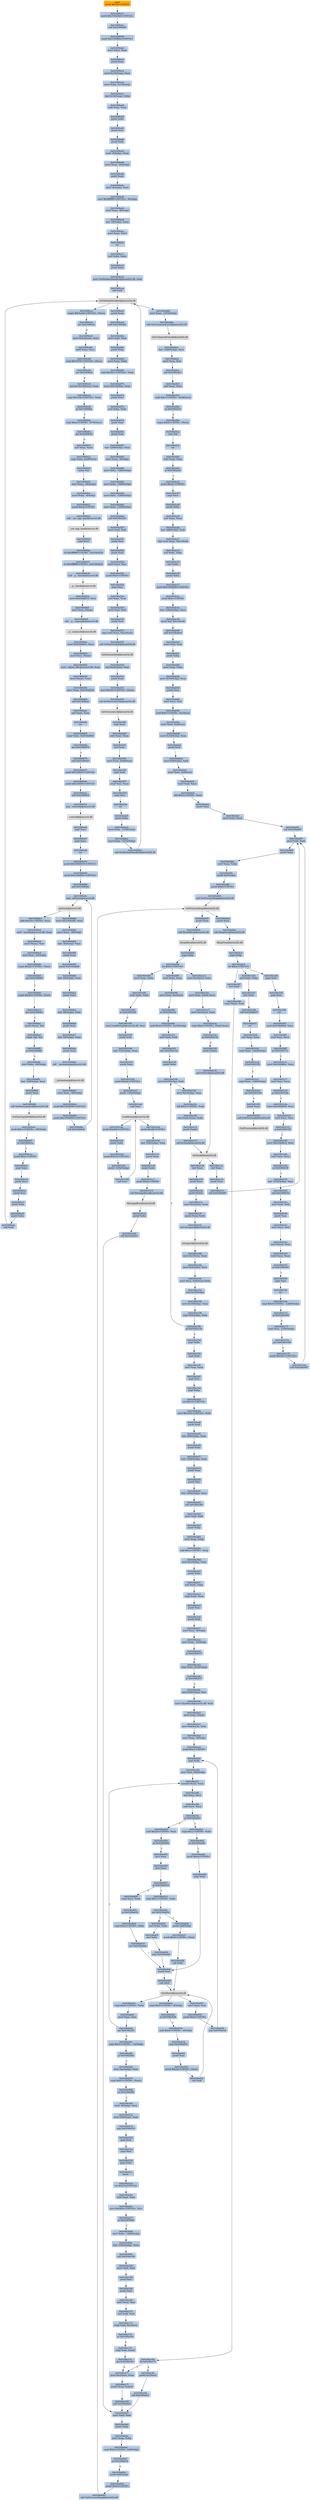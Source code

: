 digraph G {
node[shape=rectangle,style=filled,fillcolor=lightsteelblue,color=lightsteelblue]
bgcolor="transparent"
a0x01009cb5pushl_0x70UINT8[label="start\npushl $0x70<UINT8>",color="lightgrey",fillcolor="orange"];
a0x01009cb7pushl_0x10020b0UINT32[label="0x01009cb7\npushl $0x10020b0<UINT32>"];
a0x01009cbccall_0x01009eb8[label="0x01009cbc\ncall 0x01009eb8"];
a0x01009eb8pushl_0x1009f0aUINT32[label="0x01009eb8\npushl $0x1009f0a<UINT32>"];
a0x01009ebdmovl_fs_0_eax[label="0x01009ebd\nmovl %fs:0, %eax"];
a0x01009ec3pushl_eax[label="0x01009ec3\npushl %eax"];
a0x01009ec4movl_0x10esp__eax[label="0x01009ec4\nmovl 0x10(%esp), %eax"];
a0x01009ec8movl_ebp_0x10esp_[label="0x01009ec8\nmovl %ebp, 0x10(%esp)"];
a0x01009eccleal_0x10esp__ebp[label="0x01009ecc\nleal 0x10(%esp), %ebp"];
a0x01009ed0subl_eax_esp[label="0x01009ed0\nsubl %eax, %esp"];
a0x01009ed2pushl_ebx[label="0x01009ed2\npushl %ebx"];
a0x01009ed3pushl_esi[label="0x01009ed3\npushl %esi"];
a0x01009ed4pushl_edi[label="0x01009ed4\npushl %edi"];
a0x01009ed5movl__8ebp__eax[label="0x01009ed5\nmovl -8(%ebp), %eax"];
a0x01009ed8movl_esp__24ebp_[label="0x01009ed8\nmovl %esp, -24(%ebp)"];
a0x01009edbpushl_eax[label="0x01009edb\npushl %eax"];
a0x01009edcmovl__4ebp__eax[label="0x01009edc\nmovl -4(%ebp), %eax"];
a0x01009edfmovl_0xffffffffUINT32__4ebp_[label="0x01009edf\nmovl $0xffffffff<UINT32>, -4(%ebp)"];
a0x01009ee6movl_eax__8ebp_[label="0x01009ee6\nmovl %eax, -8(%ebp)"];
a0x01009ee9leal__16ebp__eax[label="0x01009ee9\nleal -16(%ebp), %eax"];
a0x01009eecmovl_eax_fs_0[label="0x01009eec\nmovl %eax, %fs:0"];
a0x01009ef2ret[label="0x01009ef2\nret"];
a0x01009cc1xorl_ebx_ebx[label="0x01009cc1\nxorl %ebx, %ebx"];
a0x01009cc3pushl_ebx[label="0x01009cc3\npushl %ebx"];
a0x01009cc4movl_GetModuleHandleA_kernel32_dll_edi[label="0x01009cc4\nmovl GetModuleHandleA@kernel32.dll, %edi"];
a0x01009ccacall_edi[label="0x01009cca\ncall %edi"];
GetModuleHandleA_kernel32_dll[label="GetModuleHandleA@kernel32.dll",color="lightgrey",fillcolor="lightgrey"];
a0x01009ccccmpw_0x5a4dUINT16_eax_[label="0x01009ccc\ncmpw $0x5a4d<UINT16>, (%eax)"];
a0x01009cd1jne_0x01009cf2[label="0x01009cd1\njne 0x01009cf2"];
a0x01009cd3movl_0x3ceax__ecx[label="0x01009cd3\nmovl 0x3c(%eax), %ecx"];
a0x01009cd6addl_eax_ecx[label="0x01009cd6\naddl %eax, %ecx"];
a0x01009cd8cmpl_0x4550UINT32_ecx_[label="0x01009cd8\ncmpl $0x4550<UINT32>, (%ecx)"];
a0x01009cdejne_0x01009cf2[label="0x01009cde\njne 0x01009cf2"];
a0x01009ce0movzwl_0x18ecx__eax[label="0x01009ce0\nmovzwl 0x18(%ecx), %eax"];
a0x01009ce4cmpl_0x10bUINT32_eax[label="0x01009ce4\ncmpl $0x10b<UINT32>, %eax"];
a0x01009ce9je_0x01009d0a[label="0x01009ce9\nje 0x01009d0a"];
a0x01009d0acmpl_0xeUINT8_0x74ecx_[label="0x01009d0a\ncmpl $0xe<UINT8>, 0x74(%ecx)"];
a0x01009d0ejbe_0x01009cf2[label="0x01009d0e\njbe 0x01009cf2"];
a0x01009d10xorl_eax_eax[label="0x01009d10\nxorl %eax, %eax"];
a0x01009d12cmpl_ebx_0xe8ecx_[label="0x01009d12\ncmpl %ebx, 0xe8(%ecx)"];
a0x01009d18setne_al[label="0x01009d18\nsetne %al"];
a0x01009d1bmovl_eax__28ebp_[label="0x01009d1b\nmovl %eax, -28(%ebp)"];
a0x01009d1emovl_ebx__4ebp_[label="0x01009d1e\nmovl %ebx, -4(%ebp)"];
a0x01009d21pushl_0x2UINT8[label="0x01009d21\npushl $0x2<UINT8>"];
a0x01009d23call___set_app_type_msvcrt_dll[label="0x01009d23\ncall __set_app_type@msvcrt.dll"];
a__set_app_type_msvcrt_dll[label="__set_app_type@msvcrt.dll",color="lightgrey",fillcolor="lightgrey"];
a0x01009d29popl_ecx[label="0x01009d29\npopl %ecx"];
a0x01009d2aorl_0xffffffffUINT8_0x0100d220[label="0x01009d2a\norl $0xffffffff<UINT8>, 0x0100d220"];
a0x01009d31orl_0xffffffffUINT8_0x0100d224[label="0x01009d31\norl $0xffffffff<UINT8>, 0x0100d224"];
a0x01009d38call___p__fmode_msvcrt_dll[label="0x01009d38\ncall __p__fmode@msvcrt.dll"];
a__p__fmode_msvcrt_dll[label="__p__fmode@msvcrt.dll",color="lightgrey",fillcolor="lightgrey"];
a0x01009d3emovl_0x0100d210_ecx[label="0x01009d3e\nmovl 0x0100d210, %ecx"];
a0x01009d44movl_ecx_eax_[label="0x01009d44\nmovl %ecx, (%eax)"];
a0x01009d46call___p__commode_msvcrt_dll[label="0x01009d46\ncall __p__commode@msvcrt.dll"];
a__p__commode_msvcrt_dll[label="__p__commode@msvcrt.dll",color="lightgrey",fillcolor="lightgrey"];
a0x01009d4cmovl_0x0100d20c_ecx[label="0x01009d4c\nmovl 0x0100d20c, %ecx"];
a0x01009d52movl_ecx_eax_[label="0x01009d52\nmovl %ecx, (%eax)"];
a0x01009d54movl__adjust_fdiv_msvcrt_dll_eax[label="0x01009d54\nmovl _adjust_fdiv@msvcrt.dll, %eax"];
a0x01009d59movl_eax__eax[label="0x01009d59\nmovl (%eax), %eax"];
a0x01009d5bmovl_eax_0x0100d228[label="0x01009d5b\nmovl %eax, 0x0100d228"];
a0x01009d60call_0x01009eae[label="0x01009d60\ncall 0x01009eae"];
a0x01009eaexorl_eax_eax[label="0x01009eae\nxorl %eax, %eax"];
a0x01009eb0ret[label="0x01009eb0\nret"];
a0x01009d65cmpl_ebx_0x0100d0b0[label="0x01009d65\ncmpl %ebx, 0x0100d0b0"];
a0x01009d6bjne_0x01009d79[label="0x01009d6b\njne 0x01009d79"];
a0x01009d79call_0x01009e97[label="0x01009d79\ncall 0x01009e97"];
a0x01009e97pushl_0x30000UINT32[label="0x01009e97\npushl $0x30000<UINT32>"];
a0x01009e9cpushl_0x10000UINT32[label="0x01009e9c\npushl $0x10000<UINT32>"];
a0x01009ea1call_0x01009f16[label="0x01009ea1\ncall 0x01009f16"];
a0x01009f16jmp__controlfp_msvcrt_dll[label="0x01009f16\njmp _controlfp@msvcrt.dll"];
a_controlfp_msvcrt_dll[label="_controlfp@msvcrt.dll",color="lightgrey",fillcolor="lightgrey"];
a0x01009ea6popl_ecx[label="0x01009ea6\npopl %ecx"];
a0x01009ea7popl_ecx[label="0x01009ea7\npopl %ecx"];
a0x01009ea8ret[label="0x01009ea8\nret"];
a0x01009d7epushl_0x100d010UINT32[label="0x01009d7e\npushl $0x100d010<UINT32>"];
a0x01009d83pushl_0x100d00cUINT32[label="0x01009d83\npushl $0x100d00c<UINT32>"];
a0x01009d88call_0x01009e8c[label="0x01009d88\ncall 0x01009e8c"];
a0x01009e8cjmp__initterm_msvcrt_dll[label="0x01009e8c\njmp _initterm@msvcrt.dll"];
a_initterm_msvcrt_dll[label="_initterm@msvcrt.dll",color="lightgrey",fillcolor="lightgrey"];
a0x01009d8dmovl_0x0100d208_eax[label="0x01009d8d\nmovl 0x0100d208, %eax"];
a0x01009d92movl_eax__36ebp_[label="0x01009d92\nmovl %eax, -36(%ebp)"];
a0x01009d95leal__36ebp__eax[label="0x01009d95\nleal -36(%ebp), %eax"];
a0x01009d98pushl_eax[label="0x01009d98\npushl %eax"];
a0x01009d99pushl_0x0100d204[label="0x01009d99\npushl 0x0100d204"];
a0x01009d9fleal__44ebp__eax[label="0x01009d9f\nleal -44(%ebp), %eax"];
a0x01009da2pushl_eax[label="0x01009da2\npushl %eax"];
a0x01009da3leal__48ebp__eax[label="0x01009da3\nleal -48(%ebp), %eax"];
a0x01009da6pushl_eax[label="0x01009da6\npushl %eax"];
a0x01009da7leal__52ebp__eax[label="0x01009da7\nleal -52(%ebp), %eax"];
a0x01009daapushl_eax[label="0x01009daa\npushl %eax"];
a0x01009dabcall___getmainargs_msvcrt_dll[label="0x01009dab\ncall __getmainargs@msvcrt.dll"];
a__getmainargs_msvcrt_dll[label="__getmainargs@msvcrt.dll",color="lightgrey",fillcolor="lightgrey"];
a0x01009db1movl_eax__56ebp_[label="0x01009db1\nmovl %eax, -56(%ebp)"];
a0x01009db4pushl_0x100d008UINT32[label="0x01009db4\npushl $0x100d008<UINT32>"];
a0x01009db9pushl_0x100d000UINT32[label="0x01009db9\npushl $0x100d000<UINT32>"];
a0x01009dbecall_0x01009e8c[label="0x01009dbe\ncall 0x01009e8c"];
a0x01009dc3addl_0x24UINT8_esp[label="0x01009dc3\naddl $0x24<UINT8>, %esp"];
a0x01009dc6movl__acmdln_msvcrt_dll_eax[label="0x01009dc6\nmovl _acmdln@msvcrt.dll, %eax"];
a0x01009dcbmovl_eax__esi[label="0x01009dcb\nmovl (%eax), %esi"];
a0x01009dcdmovl_esi__32ebp_[label="0x01009dcd\nmovl %esi, -32(%ebp)"];
a0x01009dd0cmpb_0x22UINT8_esi_[label="0x01009dd0\ncmpb $0x22<UINT8>, (%esi)"];
a0x01009dd3jne_0x01009e0f[label="0x01009dd3\njne 0x01009e0f"];
a0x01009e0fcmpb_0x20UINT8_esi_[label="0x01009e0f\ncmpb $0x20<UINT8>, (%esi)"];
a0x01009e12jbe_0x01009dec[label="0x01009e12\njbe 0x01009dec"];
a0x01009decmovb_esi__al[label="0x01009dec\nmovb (%esi), %al"];
a0x01009deecmpb_bl_al[label="0x01009dee\ncmpb %bl, %al"];
a0x01009df0je_0x01009df6[label="0x01009df0\nje 0x01009df6"];
a0x01009df6movl_ebx__84ebp_[label="0x01009df6\nmovl %ebx, -84(%ebp)"];
a0x01009df9leal__128ebp__eax[label="0x01009df9\nleal -128(%ebp), %eax"];
a0x01009dfcpushl_eax[label="0x01009dfc\npushl %eax"];
a0x01009dfdcall_GetStartupInfoA_kernel32_dll[label="0x01009dfd\ncall GetStartupInfoA@kernel32.dll"];
GetStartupInfoA_kernel32_dll[label="GetStartupInfoA@kernel32.dll",color="lightgrey",fillcolor="lightgrey"];
a0x01009e03testb_0x1UINT8__84ebp_[label="0x01009e03\ntestb $0x1<UINT8>, -84(%ebp)"];
a0x01009e07je_0x01009e1a[label="0x01009e07\nje 0x01009e1a"];
a0x01009e1apushl_0xaUINT8[label="0x01009e1a\npushl $0xa<UINT8>"];
a0x01009e1cpopl_eax[label="0x01009e1c\npopl %eax"];
a0x01009e1dpushl_eax[label="0x01009e1d\npushl %eax"];
a0x01009e1epushl_esi[label="0x01009e1e\npushl %esi"];
a0x01009e1fpushl_ebx[label="0x01009e1f\npushl %ebx"];
a0x01009e20pushl_ebx[label="0x01009e20\npushl %ebx"];
a0x01009e21call_edi[label="0x01009e21\ncall %edi"];
a0x01009e23pushl_eax[label="0x01009e23\npushl %eax"];
a0x01009e24call_0x01002d6a[label="0x01009e24\ncall 0x01002d6a"];
a0x01002d6amovl_edi_edi[label="0x01002d6a\nmovl %edi, %edi"];
a0x01002d6cpushl_ebp[label="0x01002d6c\npushl %ebp"];
a0x01002d6dmovl_esp_ebp[label="0x01002d6d\nmovl %esp, %ebp"];
a0x01002d6fsubl_0x50cUINT32_esp[label="0x01002d6f\nsubl $0x50c<UINT32>, %esp"];
a0x01002d75movl_0x0100d0ac_eax[label="0x01002d75\nmovl 0x0100d0ac, %eax"];
a0x01002d7apushl_ebx[label="0x01002d7a\npushl %ebx"];
a0x01002d7bxorl_ebx_ebx[label="0x01002d7b\nxorl %ebx, %ebx"];
a0x01002d7dpushl_esi[label="0x01002d7d\npushl %esi"];
a0x01002d7epushl_edi[label="0x01002d7e\npushl %edi"];
a0x01002d7fleal__1248ebp__ecx[label="0x01002d7f\nleal -1248(%ebp), %ecx"];
a0x01002d85movl_eax__4ebp_[label="0x01002d85\nmovl %eax, -4(%ebp)"];
a0x01002d88movl_ebx__1260ebp_[label="0x01002d88\nmovl %ebx, -1260(%ebp)"];
a0x01002d8emovl_ebx__1268ebp_[label="0x01002d8e\nmovl %ebx, -1268(%ebp)"];
a0x01002d94movl_ebx__1264ebp_[label="0x01002d94\nmovl %ebx, -1264(%ebp)"];
a0x01002d9amovl_ebx__1256ebp_[label="0x01002d9a\nmovl %ebx, -1256(%ebp)"];
a0x01002da0call_0x0100a525[label="0x01002da0\ncall 0x0100a525"];
a0x0100a525movl_edi_edi[label="0x0100a525\nmovl %edi, %edi"];
a0x0100a527pushl_esi[label="0x0100a527\npushl %esi"];
a0x0100a528pushl_edi[label="0x0100a528\npushl %edi"];
a0x0100a529movl_ecx_esi[label="0x0100a529\nmovl %ecx, %esi"];
a0x0100a52bpushl_0x9UINT8[label="0x0100a52b\npushl $0x9<UINT8>"];
a0x0100a52dpopl_ecx[label="0x0100a52d\npopl %ecx"];
a0x0100a52exorl_eax_eax[label="0x0100a52e\nxorl %eax, %eax"];
a0x0100a530movl_esi_edi[label="0x0100a530\nmovl %esi, %edi"];
a0x0100a532pushl_esi[label="0x0100a532\npushl %esi"];
a0x0100a533repz_stosl_eax_es_edi_[label="0x0100a533\nrepz stosl %eax, %es:(%edi)"];
a0x0100a535call_GetSystemInfo_kernel32_dll[label="0x0100a535\ncall GetSystemInfo@kernel32.dll"];
GetSystemInfo_kernel32_dll[label="GetSystemInfo@kernel32.dll",color="lightgrey",fillcolor="lightgrey"];
a0x0100a53bleal_0x24esi__eax[label="0x0100a53b\nleal 0x24(%esi), %eax"];
a0x0100a53epushl_eax[label="0x0100a53e\npushl %eax"];
a0x0100a53fmovl_0x94UINT32_eax_[label="0x0100a53f\nmovl $0x94<UINT32>, (%eax)"];
a0x0100a545call_GetVersionExA_kernel32_dll[label="0x0100a545\ncall GetVersionExA@kernel32.dll"];
GetVersionExA_kernel32_dll[label="GetVersionExA@kernel32.dll",color="lightgrey",fillcolor="lightgrey"];
a0x0100a54bnegl_eax[label="0x0100a54b\nnegl %eax"];
a0x0100a54dsbbl_eax_eax[label="0x0100a54d\nsbbl %eax, %eax"];
a0x0100a54fincl_eax[label="0x0100a54f\nincl %eax"];
a0x0100a550movl_eax_0xb8esi_[label="0x0100a550\nmovl %eax, 0xb8(%esi)"];
a0x0100a556popl_edi[label="0x0100a556\npopl %edi"];
a0x0100a557movl_esi_eax[label="0x0100a557\nmovl %esi, %eax"];
a0x0100a559popl_esi[label="0x0100a559\npopl %esi"];
a0x0100a55aret[label="0x0100a55a\nret"];
a0x01002da5pushl_ebx[label="0x01002da5\npushl %ebx"];
a0x01002da6movl_ebx__1276ebp_[label="0x01002da6\nmovl %ebx, -1276(%ebp)"];
a0x01002dacmovl_ebx__1272ebp_[label="0x01002dac\nmovl %ebx, -1272(%ebp)"];
a0x01002db2call_GetModuleHandleA_kernel32_dll[label="0x01002db2\ncall GetModuleHandleA@kernel32.dll"];
a0x01002db8movl_eax__1252ebp_[label="0x01002db8\nmovl %eax, -1252(%ebp)"];
a0x01002dbecall_GetCommandLineA_kernel32_dll[label="0x01002dbe\ncall GetCommandLineA@kernel32.dll"];
GetCommandLineA_kernel32_dll[label="GetCommandLineA@kernel32.dll",color="lightgrey",fillcolor="lightgrey"];
a0x01002dc4leal__1248ebp__ecx[label="0x01002dc4\nleal -1248(%ebp), %ecx"];
a0x01002dcamovl_eax_esi[label="0x01002dca\nmovl %eax, %esi"];
a0x01002dcccall_0x0100a5b3[label="0x01002dcc\ncall 0x0100a5b3"];
a0x0100a5b3xorl_eax_eax[label="0x0100a5b3\nxorl %eax, %eax"];
a0x0100a5b5cmpl_0x1UINT8_0xb8ecx_[label="0x0100a5b5\ncmpl $0x1<UINT8>, 0xb8(%ecx)"];
a0x0100a5bcje_0x0100a5c5[label="0x0100a5bc\nje 0x0100a5c5"];
a0x0100a5becmpw_0x2UINT8_ecx_[label="0x0100a5be\ncmpw $0x2<UINT8>, (%ecx)"];
a0x0100a5c2sete_al[label="0x0100a5c2\nsete %al"];
a0x0100a5c5ret[label="0x0100a5c5\nret"];
a0x01002dd1testl_eax_eax[label="0x01002dd1\ntestl %eax, %eax"];
a0x01002dd3je_0x01002e25[label="0x01002dd3\nje 0x01002e25"];
a0x01002e25pushl_0x41UINT8[label="0x01002e25\npushl $0x41<UINT8>"];
a0x01002e27popl_ecx[label="0x01002e27\npopl %ecx"];
a0x01002e28pushl_ebx[label="0x01002e28\npushl %ebx"];
a0x01002e29xorl_eax_eax[label="0x01002e29\nxorl %eax, %eax"];
a0x01002e2bleal__268ebp__edi[label="0x01002e2b\nleal -268(%ebp), %edi"];
a0x01002e31repz_stosl_eax_es_edi_[label="0x01002e31\nrepz stosl %eax, %es:(%edi)"];
a0x01002e33xorl_ebx_ebx[label="0x01002e33\nxorl %ebx, %ebx"];
a0x01002e35incl_ebx[label="0x01002e35\nincl %ebx"];
a0x01002e36pushl_ebx[label="0x01002e36\npushl %ebx"];
a0x01002e37pushl_0x100d048UINT32[label="0x01002e37\npushl $0x100d048<UINT32>"];
a0x01002e3cpushl_0xcUINT8[label="0x01002e3c\npushl $0xc<UINT8>"];
a0x01002e3eleal__1292ebp__ecx[label="0x01002e3e\nleal -1292(%ebp), %ecx"];
a0x01002e44stosb_al_es_edi_[label="0x01002e44\nstosb %al, %es:(%edi)"];
a0x01002e45call_0x0100a0cd[label="0x01002e45\ncall 0x0100a0cd"];
a0x0100a0cdmovl_edi_edi[label="0x0100a0cd\nmovl %edi, %edi"];
a0x0100a0cfpushl_ebp[label="0x0100a0cf\npushl %ebp"];
a0x0100a0d0movl_esp_ebp[label="0x0100a0d0\nmovl %esp, %ebp"];
a0x0100a0d2movl_0x10ebp__eax[label="0x0100a0d2\nmovl 0x10(%ebp), %eax"];
a0x0100a0d5pushl_esi[label="0x0100a0d5\npushl %esi"];
a0x0100a0d6movl_ecx_esi[label="0x0100a0d6\nmovl %ecx, %esi"];
a0x0100a0d8andl_0x0UINT8_0xcesi_[label="0x0100a0d8\nandl $0x0<UINT8>, 0xc(%esi)"];
a0x0100a0dcmovl_eax_0x4esi_[label="0x0100a0dc\nmovl %eax, 0x4(%esi)"];
a0x0100a0dfmovl_0x14ebp__eax[label="0x0100a0df\nmovl 0x14(%ebp), %eax"];
a0x0100a0e2pushl_edi[label="0x0100a0e2\npushl %edi"];
a0x0100a0e3movl_0x8ebp__edi[label="0x0100a0e3\nmovl 0x8(%ebp), %edi"];
a0x0100a0e6movl_eax_0x8esi_[label="0x0100a0e6\nmovl %eax, 0x8(%esi)"];
a0x0100a0e9movl_edi_eax[label="0x0100a0e9\nmovl %edi, %eax"];
a0x0100a0ebshll_0x3UINT8_eax[label="0x0100a0eb\nshll $0x3<UINT8>, %eax"];
a0x0100a0eepushl_eax[label="0x0100a0ee\npushl %eax"];
a0x0100a0efmovl_edi_esi_[label="0x0100a0ef\nmovl %edi, (%esi)"];
a0x0100a0f1call_0x0100a087[label="0x0100a0f1\ncall 0x0100a087"];
a0x0100a087movl_edi_edi[label="0x0100a087\nmovl %edi, %edi"];
a0x0100a089pushl_ebp[label="0x0100a089\npushl %ebp"];
a0x0100a08amovl_esp_ebp[label="0x0100a08a\nmovl %esp, %ebp"];
a0x0100a08cpushl_0x8ebp_[label="0x0100a08c\npushl 0x8(%ebp)"];
a0x0100a08fpushl_0x8UINT8[label="0x0100a08f\npushl $0x8<UINT8>"];
a0x0100a091call_GetProcessHeap_kernel32_dll[label="0x0100a091\ncall GetProcessHeap@kernel32.dll"];
GetProcessHeap_kernel32_dll[label="GetProcessHeap@kernel32.dll",color="lightgrey",fillcolor="lightgrey"];
a0x0100a097pushl_eax[label="0x0100a097\npushl %eax"];
a0x0100a098call_HeapAlloc_kernel32_dll[label="0x0100a098\ncall HeapAlloc@kernel32.dll"];
HeapAlloc_kernel32_dll[label="HeapAlloc@kernel32.dll",color="lightgrey",fillcolor="lightgrey"];
a0x0100a09epopl_ebp[label="0x0100a09e\npopl %ebp"];
a0x0100a09fret_0x4UINT16[label="0x0100a09f\nret $0x4<UINT16>"];
a0x0100a0f6testl_eax_eax[label="0x0100a0f6\ntestl %eax, %eax"];
a0x0100a0f8movl_eax_0xcesi_[label="0x0100a0f8\nmovl %eax, 0xc(%esi)"];
a0x0100a0fbje_0x0100a15e[label="0x0100a0fb\nje 0x0100a15e"];
a0x0100a0fdandl_0x0UINT8_0x10ebp_[label="0x0100a0fd\nandl $0x0<UINT8>, 0x10(%ebp)"];
a0x0100a101testl_edi_edi[label="0x0100a101\ntestl %edi, %edi"];
a0x0100a103jbe_0x0100a15e[label="0x0100a103\njbe 0x0100a15e"];
a0x0100a105pushl_ebx[label="0x0100a105\npushl %ebx"];
a0x0100a106movl_0x10ebp__edi[label="0x0100a106\nmovl 0x10(%ebp), %edi"];
a0x0100a109movl_0xcebp__eax[label="0x0100a109\nmovl 0xc(%ebp), %eax"];
a0x0100a10cshll_0x3UINT8_edi[label="0x0100a10c\nshll $0x3<UINT8>, %edi"];
a0x0100a10fleal_edieax__ebx[label="0x0100a10f\nleal (%edi,%eax), %ebx"];
a0x0100a112pushl_ebx_[label="0x0100a112\npushl (%ebx)"];
a0x0100a114call_lstrlenA_kernel32_dll[label="0x0100a114\ncall lstrlenA@kernel32.dll"];
lstrlenA_kernel32_dll[label="lstrlenA@kernel32.dll",color="lightgrey",fillcolor="lightgrey"];
a0x0100a11aincl_eax[label="0x0100a11a\nincl %eax"];
a0x0100a11bpushl_eax[label="0x0100a11b\npushl %eax"];
a0x0100a11ccall_0x0100a087[label="0x0100a11c\ncall 0x0100a087"];
a0x0100a121movl_0xcesi__ecx[label="0x0100a121\nmovl 0xc(%esi), %ecx"];
a0x0100a124movl_eax_ediecx_[label="0x0100a124\nmovl %eax, (%edi,%ecx)"];
a0x0100a127movl_0xcesi__eax[label="0x0100a127\nmovl 0xc(%esi), %eax"];
a0x0100a12acmpl_0x0UINT8_edieax_[label="0x0100a12a\ncmpl $0x0<UINT8>, (%edi,%eax)"];
a0x0100a12eje_0x0100a152[label="0x0100a12e\nje 0x0100a152"];
a0x0100a130pushl_ebx_[label="0x0100a130\npushl (%ebx)"];
a0x0100a132call_lstrlenA_kernel32_dll[label="0x0100a132\ncall lstrlenA@kernel32.dll"];
a0x0100a138incl_eax[label="0x0100a138\nincl %eax"];
a0x0100a139pushl_eax[label="0x0100a139\npushl %eax"];
a0x0100a13apushl_ebx_[label="0x0100a13a\npushl (%ebx)"];
a0x0100a13cmovl_0xcesi__eax[label="0x0100a13c\nmovl 0xc(%esi), %eax"];
a0x0100a13fpushl_eaxedi_[label="0x0100a13f\npushl (%eax,%edi)"];
a0x0100a142call_lstrcpynA_kernel32_dll[label="0x0100a142\ncall lstrcpynA@kernel32.dll"];
lstrcpynA_kernel32_dll[label="lstrcpynA@kernel32.dll",color="lightgrey",fillcolor="lightgrey"];
a0x0100a148movl_0xcesi__eax[label="0x0100a148\nmovl 0xc(%esi), %eax"];
a0x0100a14bmovl_0x4ebx__ecx[label="0x0100a14b\nmovl 0x4(%ebx), %ecx"];
a0x0100a14emovl_ecx_0x4eaxedi_[label="0x0100a14e\nmovl %ecx, 0x4(%eax,%edi)"];
a0x0100a152incl_0x10ebp_[label="0x0100a152\nincl 0x10(%ebp)"];
a0x0100a155movl_0x10ebp__eax[label="0x0100a155\nmovl 0x10(%ebp), %eax"];
a0x0100a158cmpl_0x8ebp__eax[label="0x0100a158\ncmpl 0x8(%ebp), %eax"];
a0x0100a15bjb_0x0100a106[label="0x0100a15b\njb 0x0100a106"];
a0x0100a15dpopl_ebx[label="0x0100a15d\npopl %ebx"];
a0x0100a15epopl_edi[label="0x0100a15e\npopl %edi"];
a0x0100a15fmovl_esi_eax[label="0x0100a15f\nmovl %esi, %eax"];
a0x0100a161popl_esi[label="0x0100a161\npopl %esi"];
a0x0100a162popl_ebp[label="0x0100a162\npopl %ebp"];
a0x0100a163ret_0x10UINT16[label="0x0100a163\nret $0x10<UINT16>"];
a0x01002e4amovl_0x104UINT32_edi[label="0x01002e4a\nmovl $0x104<UINT32>, %edi"];
a0x01002e4fpushl_edi[label="0x01002e4f\npushl %edi"];
a0x01002e50leal__268ebp__eax[label="0x01002e50\nleal -268(%ebp), %eax"];
a0x01002e56pushl_eax[label="0x01002e56\npushl %eax"];
a0x01002e57leal__1256ebp__eax[label="0x01002e57\nleal -1256(%ebp), %eax"];
a0x01002e5dpushl_eax[label="0x01002e5d\npushl %eax"];
a0x01002e5epushl_esi[label="0x01002e5e\npushl %esi"];
a0x01002e5fleal__1292ebp__ecx[label="0x01002e5f\nleal -1292(%ebp), %ecx"];
a0x01002e65call_0x0100a3b5[label="0x01002e65\ncall 0x0100a3b5"];
a0x0100a3b5movl_edi_edi[label="0x0100a3b5\nmovl %edi, %edi"];
a0x0100a3b7pushl_ebp[label="0x0100a3b7\npushl %ebp"];
a0x0100a3b8movl_esp_ebp[label="0x0100a3b8\nmovl %esp, %ebp"];
a0x0100a3basubl_0xcUINT8_esp[label="0x0100a3ba\nsubl $0xc<UINT8>, %esp"];
a0x0100a3bdmovl_0xcebp__eax[label="0x0100a3bd\nmovl 0xc(%ebp), %eax"];
a0x0100a3c0pushl_ebx[label="0x0100a3c0\npushl %ebx"];
a0x0100a3c1xorl_edx_edx[label="0x0100a3c1\nxorl %edx, %edx"];
a0x0100a3c3cmpl_edx_eax[label="0x0100a3c3\ncmpl %edx, %eax"];
a0x0100a3c5pushl_esi[label="0x0100a3c5\npushl %esi"];
a0x0100a3c6pushl_edi[label="0x0100a3c6\npushl %edi"];
a0x0100a3c7movl_ecx__8ebp_[label="0x0100a3c7\nmovl %ecx, -8(%ebp)"];
a0x0100a3camovl_edx__12ebp_[label="0x0100a3ca\nmovl %edx, -12(%ebp)"];
a0x0100a3cdje_0x0100a517[label="0x0100a3cd\nje 0x0100a517"];
a0x0100a3d3cmpl_edx_0x10ebp_[label="0x0100a3d3\ncmpl %edx, 0x10(%ebp)"];
a0x0100a3d6je_0x0100a517[label="0x0100a3d6\nje 0x0100a517"];
a0x0100a3dcmovl_0x8ebp__esi[label="0x0100a3dc\nmovl 0x8(%ebp), %esi"];
a0x0100a3dfmovl_CharNextA_user32_dll_edi[label="0x0100a3df\nmovl CharNextA@user32.dll, %edi"];
a0x0100a3e5movl_edx_eax_[label="0x0100a3e5\nmovl %edx, (%eax)"];
a0x0100a3e7movl_0x4ecx__eax[label="0x0100a3e7\nmovl 0x4(%ecx), %eax"];
a0x0100a3eamovl_eax__4ebp_[label="0x0100a3ea\nmovl %eax, -4(%ebp)"];
a0x0100a3edpushl_0x3UINT8[label="0x0100a3ed\npushl $0x3<UINT8>"];
a0x0100a3efpopl_ebx[label="0x0100a3ef\npopl %ebx"];
a0x0100a3f0movl_esi_0x8ebp_[label="0x0100a3f0\nmovl %esi, 0x8(%ebp)"];
a0x0100a3f3movsbl_esi__eax[label="0x0100a3f3\nmovsbl (%esi), %eax"];
a0x0100a3f6xorl_ecx_ecx[label="0x0100a3f6\nxorl %ecx, %ecx"];
a0x0100a3f8subl_ecx_eax[label="0x0100a3f8\nsubl %ecx, %eax"];
a0x0100a3faje_0x0100a4b3[label="0x0100a3fa\nje 0x0100a4b3"];
a0x0100a400subl_0x20UINT8_eax[label="0x0100a400\nsubl $0x20<UINT8>, %eax"];
a0x0100a403je_0x0100a462[label="0x0100a403\nje 0x0100a462"];
a0x0100a405decl_eax[label="0x0100a405\ndecl %eax"];
a0x0100a406decl_eax[label="0x0100a406\ndecl %eax"];
a0x0100a407je_0x0100a41d[label="0x0100a407\nje 0x0100a41d"];
a0x0100a41dcmpl_0x1UINT8_ebx[label="0x0100a41d\ncmpl $0x1<UINT8>, %ebx"];
a0x0100a420jne_0x0100a45d[label="0x0100a420\njne 0x0100a45d"];
a0x0100a45dxorl_ebx_ebx[label="0x0100a45d\nxorl %ebx, %ebx"];
a0x0100a45fincl_ebx[label="0x0100a45f\nincl %ebx"];
a0x0100a460jmp_0x0100a4de[label="0x0100a460\njmp 0x0100a4de"];
a0x0100a4depushl_esi[label="0x0100a4de\npushl %esi"];
a0x0100a4dfcall_edi[label="0x0100a4df\ncall %edi"];
CharNextA_user32_dll[label="CharNextA@user32.dll",color="lightgrey",fillcolor="lightgrey"];
a0x0100a4e1cmpl_0x4UINT8_ebx[label="0x0100a4e1\ncmpl $0x4<UINT8>, %ebx"];
a0x0100a4e4movl_eax_esi[label="0x0100a4e4\nmovl %eax, %esi"];
a0x0100a4e6jne_0x0100a3f3[label="0x0100a4e6\njne 0x0100a3f3"];
a0x0100a409cmpl_ecx_ebx[label="0x0100a409\ncmpl %ecx, %ebx"];
a0x0100a40bje_0x0100a416[label="0x0100a40b\nje 0x0100a416"];
a0x0100a40dcmpl_0x2UINT8_ebx[label="0x0100a40d\ncmpl $0x2<UINT8>, %ebx"];
a0x0100a410jne_0x0100a4de[label="0x0100a410\njne 0x0100a4de"];
a0x0100a422pushl_0x8ebp_[label="0x0100a422\npushl 0x8(%ebp)"];
a0x0100a425movb_0x0UINT8_esi_[label="0x0100a425\nmovb $0x0<UINT8>, (%esi)"];
a0x0100a428call_edi[label="0x0100a428\ncall %edi"];
a0x0100a42acmpl_0x0UINT8__4ebp_[label="0x0100a42a\ncmpl $0x0<UINT8>, -4(%ebp)"];
a0x0100a42eje_0x0100a436[label="0x0100a42e\nje 0x0100a436"];
a0x0100a430andl_0x0UINT8__4ebp_[label="0x0100a430\nandl $0x0<UINT8>, -4(%ebp)"];
a0x0100a434jmp_0x0100a451[label="0x0100a434\njmp 0x0100a451"];
a0x0100a451pushl_esi[label="0x0100a451\npushl %esi"];
a0x0100a452movb_0x22UINT8_esi_[label="0x0100a452\nmovb $0x22<UINT8>, (%esi)"];
a0x0100a455call_edi[label="0x0100a455\ncall %edi"];
a0x0100a457movl_eax_esi[label="0x0100a457\nmovl %eax, %esi"];
a0x0100a459pushl_0x2UINT8[label="0x0100a459\npushl $0x2<UINT8>"];
a0x0100a45bjmp_0x0100a3ef[label="0x0100a45b\njmp 0x0100a3ef"];
a0x0100a4b3cmpl_0x2UINT8_ebx[label="0x0100a4b3\ncmpl $0x2<UINT8>, %ebx"];
a0x0100a4b6je_0x0100a4db[label="0x0100a4b6\nje 0x0100a4db"];
a0x0100a4dbpushl_0x4UINT8[label="0x0100a4db\npushl $0x4<UINT8>"];
a0x0100a4ddpopl_ebx[label="0x0100a4dd\npopl %ebx"];
a0x0100a4eccmpl_0x0UINT8__12ebp_[label="0x0100a4ec\ncmpl $0x0<UINT8>, -12(%ebp)"];
a0x0100a4f0je_0x0100a502[label="0x0100a4f0\nje 0x0100a502"];
a0x0100a502movl_0xcebp__eax[label="0x0100a502\nmovl 0xc(%ebp), %eax"];
a0x0100a505cmpl_0x0UINT8_eax_[label="0x0100a505\ncmpl $0x0<UINT8>, (%eax)"];
a0x0100a508je_0x0100a50f[label="0x0100a508\nje 0x0100a50f"];
a0x0100a50fmovl__8ebp__eax[label="0x0100a50f\nmovl -8(%ebp), %eax"];
a0x0100a512movl_0x8eax__eax[label="0x0100a512\nmovl 0x8(%eax), %eax"];
a0x0100a515jmp_0x0100a519[label="0x0100a515\njmp 0x0100a519"];
a0x0100a519popl_edi[label="0x0100a519\npopl %edi"];
a0x0100a51apopl_esi[label="0x0100a51a\npopl %esi"];
a0x0100a51bpopl_ebx[label="0x0100a51b\npopl %ebx"];
a0x0100a51cleave_[label="0x0100a51c\nleave "];
a0x0100a51dret_0x10UINT16[label="0x0100a51d\nret $0x10<UINT16>"];
a0x01002e6atestl_eax_eax[label="0x01002e6a\ntestl %eax, %eax"];
a0x01002e6cmovl_0x800UINT32_esi[label="0x01002e6c\nmovl $0x800<UINT32>, %esi"];
a0x01002e71je_0x010030e6[label="0x01002e71\nje 0x010030e6"];
a0x010030e6movl_ebx__1260ebp_[label="0x010030e6\nmovl %ebx, -1260(%ebp)"];
a0x010030ecleal__1292ebp__ecx[label="0x010030ec\nleal -1292(%ebp), %ecx"];
a0x010030f2call_0x0100a16b[label="0x010030f2\ncall 0x0100a16b"];
a0x0100a16bmovl_edi_edi[label="0x0100a16b\nmovl %edi, %edi"];
a0x0100a16dpushl_esi[label="0x0100a16d\npushl %esi"];
a0x0100a16epushl_edi[label="0x0100a16e\npushl %edi"];
a0x0100a16fmovl_ecx_esi[label="0x0100a16f\nmovl %ecx, %esi"];
a0x0100a171xorl_edi_edi[label="0x0100a171\nxorl %edi, %edi"];
a0x0100a173cmpl_edi_0xcesi_[label="0x0100a173\ncmpl %edi, 0xc(%esi)"];
a0x0100a176je_0x0100a194[label="0x0100a176\nje 0x0100a194"];
a0x0100a178cmpl_edi_esi_[label="0x0100a178\ncmpl %edi, (%esi)"];
a0x0100a17ajbe_0x0100a18c[label="0x0100a17a\njbe 0x0100a18c"];
a0x0100a17cmovl_0xcesi__eax[label="0x0100a17c\nmovl 0xc(%esi), %eax"];
a0x0100a17fpushl_eaxedi8_[label="0x0100a17f\npushl (%eax,%edi,8)"];
a0x0100a182call_0x0100a0a7[label="0x0100a182\ncall 0x0100a0a7"];
a0x0100a0a7movl_edi_edi[label="0x0100a0a7\nmovl %edi, %edi"];
a0x0100a0a9pushl_ebp[label="0x0100a0a9\npushl %ebp"];
a0x0100a0aamovl_esp_ebp[label="0x0100a0aa\nmovl %esp, %ebp"];
a0x0100a0accmpl_0x0UINT8_0x8ebp_[label="0x0100a0ac\ncmpl $0x0<UINT8>, 0x8(%ebp)"];
a0x0100a0b0je_0x0100a0c4[label="0x0100a0b0\nje 0x0100a0c4"];
a0x0100a0b2pushl_0x8ebp_[label="0x0100a0b2\npushl 0x8(%ebp)"];
a0x0100a0b5pushl_0x0UINT8[label="0x0100a0b5\npushl $0x0<UINT8>"];
a0x0100a0b7call_GetProcessHeap_kernel32_dll[label="0x0100a0b7\ncall GetProcessHeap@kernel32.dll"];
a0x0100a0bdpushl_eax[label="0x0100a0bd\npushl %eax"];
a0x0100a0becall_HeapFree_kernel32_dll[label="0x0100a0be\ncall HeapFree@kernel32.dll"];
HeapFree_kernel32_dll[label="HeapFree@kernel32.dll",color="lightgrey",fillcolor="lightgrey"];
a0x0100a0c4popl_ebp[label="0x0100a0c4\npopl %ebp"];
a0x0100a0c5ret_0x4UINT16[label="0x0100a0c5\nret $0x4<UINT16>"];
a0x0100a187incl_edi[label="0x0100a187\nincl %edi"];
a0x0100a188cmpl_esi__edi[label="0x0100a188\ncmpl (%esi), %edi"];
a0x0100a18ajb_0x0100a17c[label="0x0100a18a\njb 0x0100a17c"];
a0x0100a18cpushl_0xcesi_[label="0x0100a18c\npushl 0xc(%esi)"];
a0x0100a18fcall_0x0100a0a7[label="0x0100a18f\ncall 0x0100a0a7"];
a0x0100a194popl_edi[label="0x0100a194\npopl %edi"];
a0x0100a195popl_esi[label="0x0100a195\npopl %esi"];
a0x0100a196ret[label="0x0100a196\nret"];
a0x010030f7movl_0x0100d0b8_ecx[label="0x010030f7\nmovl 0x0100d0b8, %ecx"];
a0x010030fdtestl_ecx_ecx[label="0x010030fd\ntestl %ecx, %ecx"];
a0x010030ffje_0x01003111[label="0x010030ff\nje 0x01003111"];
a0x01003111movl_0x0100d0bc_ecx[label="0x01003111\nmovl 0x0100d0bc, %ecx"];
a0x01003117testl_ecx_ecx[label="0x01003117\ntestl %ecx, %ecx"];
a0x01003119je_0x0100312b[label="0x01003119\nje 0x0100312b"];
a0x0100312bmovl_0x0100d0c0_ecx[label="0x0100312b\nmovl 0x0100d0c0, %ecx"];
a0x01003131testl_ecx_ecx[label="0x01003131\ntestl %ecx, %ecx"];
a0x01003133je_0x01003145[label="0x01003133\nje 0x01003145"];
a0x01003145movl_0x0100d0c4_ecx[label="0x01003145\nmovl 0x0100d0c4, %ecx"];
a0x0100314btestl_ecx_ecx[label="0x0100314b\ntestl %ecx, %ecx"];
a0x0100314dje_0x0100315f[label="0x0100314d\nje 0x0100315f"];
a0x0100315fleal__1276ebp__ecx[label="0x0100315f\nleal -1276(%ebp), %ecx"];
a0x01003165call_0x0100915e[label="0x01003165\ncall 0x0100915e"];
a0x0100915emovl_edi_edi[label="0x0100915e\nmovl %edi, %edi"];
a0x01009160pushl_esi[label="0x01009160\npushl %esi"];
a0x01009161movl_ecx_esi[label="0x01009161\nmovl %ecx, %esi"];
a0x01009163movl_esi__eax[label="0x01009163\nmovl (%esi), %eax"];
a0x01009165testl_eax_eax[label="0x01009165\ntestl %eax, %eax"];
a0x01009167je_0x01009185[label="0x01009167\nje 0x01009185"];
a0x01009185popl_esi[label="0x01009185\npopl %esi"];
a0x01009186ret[label="0x01009186\nret"];
a0x0100316acmpl_0x0UINT8__1260ebp_[label="0x0100316a\ncmpl $0x0<UINT8>, -1260(%ebp)"];
a0x01003171je_0x01003200[label="0x01003171\nje 0x01003200"];
a0x01003177testl_esi__1256ebp_[label="0x01003177\ntestl %esi, -1256(%ebp)"];
a0x0100317djne_0x010031d8[label="0x0100317d\njne 0x010031d8"];
a0x0100317fpushl_0x401UINT32[label="0x0100317f\npushl $0x401<UINT32>"];
a0x01003184call_0x0100a087[label="0x01003184\ncall 0x0100a087"];
a0x01003189movl_eax_ebx[label="0x01003189\nmovl %eax, %ebx"];
a0x0100318btestl_ebx_ebx[label="0x0100318b\ntestl %ebx, %ebx"];
a0x0100318dje_0x010031d5[label="0x0100318d\nje 0x010031d5"];
a0x0100318fmovl_LoadStringA_user32_dll_esi[label="0x0100318f\nmovl LoadStringA@user32.dll, %esi"];
a0x01003195pushl_edi[label="0x01003195\npushl %edi"];
a0x01003196leal__532ebp__eax[label="0x01003196\nleal -532(%ebp), %eax"];
a0x0100319cpushl_eax[label="0x0100319c\npushl %eax"];
a0x0100319dpushl_0xd2UINT32[label="0x0100319d\npushl $0xd2<UINT32>"];
a0x010031a2pushl__1252ebp_[label="0x010031a2\npushl -1252(%ebp)"];
a0x010031a8call_esi[label="0x010031a8\ncall %esi"];
LoadStringA_user32_dll[label="LoadStringA@user32.dll",color="lightgrey",fillcolor="lightgrey"];
a0x010031aapushl_0x400UINT32[label="0x010031aa\npushl $0x400<UINT32>"];
a0x010031afpushl_ebx[label="0x010031af\npushl %ebx"];
a0x010031b0pushl_0xc8UINT32[label="0x010031b0\npushl $0xc8<UINT32>"];
a0x010031b5pushl__1252ebp_[label="0x010031b5\npushl -1252(%ebp)"];
a0x010031bbcall_esi[label="0x010031bb\ncall %esi"];
a0x010031bdpushl_0x40UINT8[label="0x010031bd\npushl $0x40<UINT8>"];
a0x010031bfleal__532ebp__eax[label="0x010031bf\nleal -532(%ebp), %eax"];
a0x010031c5pushl_eax[label="0x010031c5\npushl %eax"];
a0x010031c6pushl_ebx[label="0x010031c6\npushl %ebx"];
a0x010031c7pushl_0x0UINT8[label="0x010031c7\npushl $0x0<UINT8>"];
a0x010031c9call_MessageBoxA_user32_dll[label="0x010031c9\ncall MessageBoxA@user32.dll"];
MessageBoxA_user32_dll[label="MessageBoxA@user32.dll",color="lightgrey",fillcolor="lightgrey"];
a0x010031cfpushl_ebx[label="0x010031cf\npushl %ebx"];
a0x010031d0call_0x0100a0a7[label="0x010031d0\ncall 0x0100a0a7"];
a0x010031d5xorl_ebx_ebx[label="0x010031d5\nxorl %ebx, %ebx"];
a0x010031d7incl_ebx[label="0x010031d7\nincl %ebx"];
a0x010031d8call_0x0100ab57[label="0x010031d8\ncall 0x0100ab57"];
a0x0100ab57ret[label="0x0100ab57\nret"];
a0x010031ddxorl_eax_eax[label="0x010031dd\nxorl %eax, %eax"];
a0x010031dfcmpl_eax__1264ebp_[label="0x010031df\ncmpl %eax, -1264(%ebp)"];
a0x010031e5jl_0x010031f9[label="0x010031e5\njl 0x010031f9"];
a0x010031e7cmpl_eax__1260ebp_[label="0x010031e7\ncmpl %eax, -1260(%ebp)"];
a0x010031edjne_0x010031f9[label="0x010031ed\njne 0x010031f9"];
a0x010031f9pushl_eax[label="0x010031f9\npushl %eax"];
a0x010031facall_ExitProcess_kernel32_dll[label="0x010031fa\ncall ExitProcess@kernel32.dll"];
ExitProcess_kernel32_dll[label="ExitProcess@kernel32.dll",color="lightgrey",fillcolor="lightgrey"];
a0x01009cb5pushl_0x70UINT8 -> a0x01009cb7pushl_0x10020b0UINT32 [color="#000000"];
a0x01009cb7pushl_0x10020b0UINT32 -> a0x01009cbccall_0x01009eb8 [color="#000000"];
a0x01009cbccall_0x01009eb8 -> a0x01009eb8pushl_0x1009f0aUINT32 [color="#000000"];
a0x01009eb8pushl_0x1009f0aUINT32 -> a0x01009ebdmovl_fs_0_eax [color="#000000"];
a0x01009ebdmovl_fs_0_eax -> a0x01009ec3pushl_eax [color="#000000"];
a0x01009ec3pushl_eax -> a0x01009ec4movl_0x10esp__eax [color="#000000"];
a0x01009ec4movl_0x10esp__eax -> a0x01009ec8movl_ebp_0x10esp_ [color="#000000"];
a0x01009ec8movl_ebp_0x10esp_ -> a0x01009eccleal_0x10esp__ebp [color="#000000"];
a0x01009eccleal_0x10esp__ebp -> a0x01009ed0subl_eax_esp [color="#000000"];
a0x01009ed0subl_eax_esp -> a0x01009ed2pushl_ebx [color="#000000"];
a0x01009ed2pushl_ebx -> a0x01009ed3pushl_esi [color="#000000"];
a0x01009ed3pushl_esi -> a0x01009ed4pushl_edi [color="#000000"];
a0x01009ed4pushl_edi -> a0x01009ed5movl__8ebp__eax [color="#000000"];
a0x01009ed5movl__8ebp__eax -> a0x01009ed8movl_esp__24ebp_ [color="#000000"];
a0x01009ed8movl_esp__24ebp_ -> a0x01009edbpushl_eax [color="#000000"];
a0x01009edbpushl_eax -> a0x01009edcmovl__4ebp__eax [color="#000000"];
a0x01009edcmovl__4ebp__eax -> a0x01009edfmovl_0xffffffffUINT32__4ebp_ [color="#000000"];
a0x01009edfmovl_0xffffffffUINT32__4ebp_ -> a0x01009ee6movl_eax__8ebp_ [color="#000000"];
a0x01009ee6movl_eax__8ebp_ -> a0x01009ee9leal__16ebp__eax [color="#000000"];
a0x01009ee9leal__16ebp__eax -> a0x01009eecmovl_eax_fs_0 [color="#000000"];
a0x01009eecmovl_eax_fs_0 -> a0x01009ef2ret [color="#000000"];
a0x01009ef2ret -> a0x01009cc1xorl_ebx_ebx [color="#000000"];
a0x01009cc1xorl_ebx_ebx -> a0x01009cc3pushl_ebx [color="#000000"];
a0x01009cc3pushl_ebx -> a0x01009cc4movl_GetModuleHandleA_kernel32_dll_edi [color="#000000"];
a0x01009cc4movl_GetModuleHandleA_kernel32_dll_edi -> a0x01009ccacall_edi [color="#000000"];
a0x01009ccacall_edi -> GetModuleHandleA_kernel32_dll [color="#000000"];
GetModuleHandleA_kernel32_dll -> a0x01009ccccmpw_0x5a4dUINT16_eax_ [color="#000000"];
a0x01009ccccmpw_0x5a4dUINT16_eax_ -> a0x01009cd1jne_0x01009cf2 [color="#000000"];
a0x01009cd1jne_0x01009cf2 -> a0x01009cd3movl_0x3ceax__ecx [color="#000000",label="F"];
a0x01009cd3movl_0x3ceax__ecx -> a0x01009cd6addl_eax_ecx [color="#000000"];
a0x01009cd6addl_eax_ecx -> a0x01009cd8cmpl_0x4550UINT32_ecx_ [color="#000000"];
a0x01009cd8cmpl_0x4550UINT32_ecx_ -> a0x01009cdejne_0x01009cf2 [color="#000000"];
a0x01009cdejne_0x01009cf2 -> a0x01009ce0movzwl_0x18ecx__eax [color="#000000",label="F"];
a0x01009ce0movzwl_0x18ecx__eax -> a0x01009ce4cmpl_0x10bUINT32_eax [color="#000000"];
a0x01009ce4cmpl_0x10bUINT32_eax -> a0x01009ce9je_0x01009d0a [color="#000000"];
a0x01009ce9je_0x01009d0a -> a0x01009d0acmpl_0xeUINT8_0x74ecx_ [color="#000000",label="T"];
a0x01009d0acmpl_0xeUINT8_0x74ecx_ -> a0x01009d0ejbe_0x01009cf2 [color="#000000"];
a0x01009d0ejbe_0x01009cf2 -> a0x01009d10xorl_eax_eax [color="#000000",label="F"];
a0x01009d10xorl_eax_eax -> a0x01009d12cmpl_ebx_0xe8ecx_ [color="#000000"];
a0x01009d12cmpl_ebx_0xe8ecx_ -> a0x01009d18setne_al [color="#000000"];
a0x01009d18setne_al -> a0x01009d1bmovl_eax__28ebp_ [color="#000000"];
a0x01009d1bmovl_eax__28ebp_ -> a0x01009d1emovl_ebx__4ebp_ [color="#000000"];
a0x01009d1emovl_ebx__4ebp_ -> a0x01009d21pushl_0x2UINT8 [color="#000000"];
a0x01009d21pushl_0x2UINT8 -> a0x01009d23call___set_app_type_msvcrt_dll [color="#000000"];
a0x01009d23call___set_app_type_msvcrt_dll -> a__set_app_type_msvcrt_dll [color="#000000"];
a__set_app_type_msvcrt_dll -> a0x01009d29popl_ecx [color="#000000"];
a0x01009d29popl_ecx -> a0x01009d2aorl_0xffffffffUINT8_0x0100d220 [color="#000000"];
a0x01009d2aorl_0xffffffffUINT8_0x0100d220 -> a0x01009d31orl_0xffffffffUINT8_0x0100d224 [color="#000000"];
a0x01009d31orl_0xffffffffUINT8_0x0100d224 -> a0x01009d38call___p__fmode_msvcrt_dll [color="#000000"];
a0x01009d38call___p__fmode_msvcrt_dll -> a__p__fmode_msvcrt_dll [color="#000000"];
a__p__fmode_msvcrt_dll -> a0x01009d3emovl_0x0100d210_ecx [color="#000000"];
a0x01009d3emovl_0x0100d210_ecx -> a0x01009d44movl_ecx_eax_ [color="#000000"];
a0x01009d44movl_ecx_eax_ -> a0x01009d46call___p__commode_msvcrt_dll [color="#000000"];
a0x01009d46call___p__commode_msvcrt_dll -> a__p__commode_msvcrt_dll [color="#000000"];
a__p__commode_msvcrt_dll -> a0x01009d4cmovl_0x0100d20c_ecx [color="#000000"];
a0x01009d4cmovl_0x0100d20c_ecx -> a0x01009d52movl_ecx_eax_ [color="#000000"];
a0x01009d52movl_ecx_eax_ -> a0x01009d54movl__adjust_fdiv_msvcrt_dll_eax [color="#000000"];
a0x01009d54movl__adjust_fdiv_msvcrt_dll_eax -> a0x01009d59movl_eax__eax [color="#000000"];
a0x01009d59movl_eax__eax -> a0x01009d5bmovl_eax_0x0100d228 [color="#000000"];
a0x01009d5bmovl_eax_0x0100d228 -> a0x01009d60call_0x01009eae [color="#000000"];
a0x01009d60call_0x01009eae -> a0x01009eaexorl_eax_eax [color="#000000"];
a0x01009eaexorl_eax_eax -> a0x01009eb0ret [color="#000000"];
a0x01009eb0ret -> a0x01009d65cmpl_ebx_0x0100d0b0 [color="#000000"];
a0x01009d65cmpl_ebx_0x0100d0b0 -> a0x01009d6bjne_0x01009d79 [color="#000000"];
a0x01009d6bjne_0x01009d79 -> a0x01009d79call_0x01009e97 [color="#000000",label="T"];
a0x01009d79call_0x01009e97 -> a0x01009e97pushl_0x30000UINT32 [color="#000000"];
a0x01009e97pushl_0x30000UINT32 -> a0x01009e9cpushl_0x10000UINT32 [color="#000000"];
a0x01009e9cpushl_0x10000UINT32 -> a0x01009ea1call_0x01009f16 [color="#000000"];
a0x01009ea1call_0x01009f16 -> a0x01009f16jmp__controlfp_msvcrt_dll [color="#000000"];
a0x01009f16jmp__controlfp_msvcrt_dll -> a_controlfp_msvcrt_dll [color="#000000"];
a_controlfp_msvcrt_dll -> a0x01009ea6popl_ecx [color="#000000"];
a0x01009ea6popl_ecx -> a0x01009ea7popl_ecx [color="#000000"];
a0x01009ea7popl_ecx -> a0x01009ea8ret [color="#000000"];
a0x01009ea8ret -> a0x01009d7epushl_0x100d010UINT32 [color="#000000"];
a0x01009d7epushl_0x100d010UINT32 -> a0x01009d83pushl_0x100d00cUINT32 [color="#000000"];
a0x01009d83pushl_0x100d00cUINT32 -> a0x01009d88call_0x01009e8c [color="#000000"];
a0x01009d88call_0x01009e8c -> a0x01009e8cjmp__initterm_msvcrt_dll [color="#000000"];
a0x01009e8cjmp__initterm_msvcrt_dll -> a_initterm_msvcrt_dll [color="#000000"];
a_initterm_msvcrt_dll -> a0x01009d8dmovl_0x0100d208_eax [color="#000000"];
a0x01009d8dmovl_0x0100d208_eax -> a0x01009d92movl_eax__36ebp_ [color="#000000"];
a0x01009d92movl_eax__36ebp_ -> a0x01009d95leal__36ebp__eax [color="#000000"];
a0x01009d95leal__36ebp__eax -> a0x01009d98pushl_eax [color="#000000"];
a0x01009d98pushl_eax -> a0x01009d99pushl_0x0100d204 [color="#000000"];
a0x01009d99pushl_0x0100d204 -> a0x01009d9fleal__44ebp__eax [color="#000000"];
a0x01009d9fleal__44ebp__eax -> a0x01009da2pushl_eax [color="#000000"];
a0x01009da2pushl_eax -> a0x01009da3leal__48ebp__eax [color="#000000"];
a0x01009da3leal__48ebp__eax -> a0x01009da6pushl_eax [color="#000000"];
a0x01009da6pushl_eax -> a0x01009da7leal__52ebp__eax [color="#000000"];
a0x01009da7leal__52ebp__eax -> a0x01009daapushl_eax [color="#000000"];
a0x01009daapushl_eax -> a0x01009dabcall___getmainargs_msvcrt_dll [color="#000000"];
a0x01009dabcall___getmainargs_msvcrt_dll -> a__getmainargs_msvcrt_dll [color="#000000"];
a__getmainargs_msvcrt_dll -> a0x01009db1movl_eax__56ebp_ [color="#000000"];
a0x01009db1movl_eax__56ebp_ -> a0x01009db4pushl_0x100d008UINT32 [color="#000000"];
a0x01009db4pushl_0x100d008UINT32 -> a0x01009db9pushl_0x100d000UINT32 [color="#000000"];
a0x01009db9pushl_0x100d000UINT32 -> a0x01009dbecall_0x01009e8c [color="#000000"];
a0x01009dbecall_0x01009e8c -> a0x01009e8cjmp__initterm_msvcrt_dll [color="#000000"];
a_initterm_msvcrt_dll -> a0x01009dc3addl_0x24UINT8_esp [color="#000000"];
a0x01009dc3addl_0x24UINT8_esp -> a0x01009dc6movl__acmdln_msvcrt_dll_eax [color="#000000"];
a0x01009dc6movl__acmdln_msvcrt_dll_eax -> a0x01009dcbmovl_eax__esi [color="#000000"];
a0x01009dcbmovl_eax__esi -> a0x01009dcdmovl_esi__32ebp_ [color="#000000"];
a0x01009dcdmovl_esi__32ebp_ -> a0x01009dd0cmpb_0x22UINT8_esi_ [color="#000000"];
a0x01009dd0cmpb_0x22UINT8_esi_ -> a0x01009dd3jne_0x01009e0f [color="#000000"];
a0x01009dd3jne_0x01009e0f -> a0x01009e0fcmpb_0x20UINT8_esi_ [color="#000000",label="T"];
a0x01009e0fcmpb_0x20UINT8_esi_ -> a0x01009e12jbe_0x01009dec [color="#000000"];
a0x01009e12jbe_0x01009dec -> a0x01009decmovb_esi__al [color="#000000",label="T"];
a0x01009decmovb_esi__al -> a0x01009deecmpb_bl_al [color="#000000"];
a0x01009deecmpb_bl_al -> a0x01009df0je_0x01009df6 [color="#000000"];
a0x01009df0je_0x01009df6 -> a0x01009df6movl_ebx__84ebp_ [color="#000000",label="T"];
a0x01009df6movl_ebx__84ebp_ -> a0x01009df9leal__128ebp__eax [color="#000000"];
a0x01009df9leal__128ebp__eax -> a0x01009dfcpushl_eax [color="#000000"];
a0x01009dfcpushl_eax -> a0x01009dfdcall_GetStartupInfoA_kernel32_dll [color="#000000"];
a0x01009dfdcall_GetStartupInfoA_kernel32_dll -> GetStartupInfoA_kernel32_dll [color="#000000"];
GetStartupInfoA_kernel32_dll -> a0x01009e03testb_0x1UINT8__84ebp_ [color="#000000"];
a0x01009e03testb_0x1UINT8__84ebp_ -> a0x01009e07je_0x01009e1a [color="#000000"];
a0x01009e07je_0x01009e1a -> a0x01009e1apushl_0xaUINT8 [color="#000000",label="T"];
a0x01009e1apushl_0xaUINT8 -> a0x01009e1cpopl_eax [color="#000000"];
a0x01009e1cpopl_eax -> a0x01009e1dpushl_eax [color="#000000"];
a0x01009e1dpushl_eax -> a0x01009e1epushl_esi [color="#000000"];
a0x01009e1epushl_esi -> a0x01009e1fpushl_ebx [color="#000000"];
a0x01009e1fpushl_ebx -> a0x01009e20pushl_ebx [color="#000000"];
a0x01009e20pushl_ebx -> a0x01009e21call_edi [color="#000000"];
a0x01009e21call_edi -> GetModuleHandleA_kernel32_dll [color="#000000"];
GetModuleHandleA_kernel32_dll -> a0x01009e23pushl_eax [color="#000000"];
a0x01009e23pushl_eax -> a0x01009e24call_0x01002d6a [color="#000000"];
a0x01009e24call_0x01002d6a -> a0x01002d6amovl_edi_edi [color="#000000"];
a0x01002d6amovl_edi_edi -> a0x01002d6cpushl_ebp [color="#000000"];
a0x01002d6cpushl_ebp -> a0x01002d6dmovl_esp_ebp [color="#000000"];
a0x01002d6dmovl_esp_ebp -> a0x01002d6fsubl_0x50cUINT32_esp [color="#000000"];
a0x01002d6fsubl_0x50cUINT32_esp -> a0x01002d75movl_0x0100d0ac_eax [color="#000000"];
a0x01002d75movl_0x0100d0ac_eax -> a0x01002d7apushl_ebx [color="#000000"];
a0x01002d7apushl_ebx -> a0x01002d7bxorl_ebx_ebx [color="#000000"];
a0x01002d7bxorl_ebx_ebx -> a0x01002d7dpushl_esi [color="#000000"];
a0x01002d7dpushl_esi -> a0x01002d7epushl_edi [color="#000000"];
a0x01002d7epushl_edi -> a0x01002d7fleal__1248ebp__ecx [color="#000000"];
a0x01002d7fleal__1248ebp__ecx -> a0x01002d85movl_eax__4ebp_ [color="#000000"];
a0x01002d85movl_eax__4ebp_ -> a0x01002d88movl_ebx__1260ebp_ [color="#000000"];
a0x01002d88movl_ebx__1260ebp_ -> a0x01002d8emovl_ebx__1268ebp_ [color="#000000"];
a0x01002d8emovl_ebx__1268ebp_ -> a0x01002d94movl_ebx__1264ebp_ [color="#000000"];
a0x01002d94movl_ebx__1264ebp_ -> a0x01002d9amovl_ebx__1256ebp_ [color="#000000"];
a0x01002d9amovl_ebx__1256ebp_ -> a0x01002da0call_0x0100a525 [color="#000000"];
a0x01002da0call_0x0100a525 -> a0x0100a525movl_edi_edi [color="#000000"];
a0x0100a525movl_edi_edi -> a0x0100a527pushl_esi [color="#000000"];
a0x0100a527pushl_esi -> a0x0100a528pushl_edi [color="#000000"];
a0x0100a528pushl_edi -> a0x0100a529movl_ecx_esi [color="#000000"];
a0x0100a529movl_ecx_esi -> a0x0100a52bpushl_0x9UINT8 [color="#000000"];
a0x0100a52bpushl_0x9UINT8 -> a0x0100a52dpopl_ecx [color="#000000"];
a0x0100a52dpopl_ecx -> a0x0100a52exorl_eax_eax [color="#000000"];
a0x0100a52exorl_eax_eax -> a0x0100a530movl_esi_edi [color="#000000"];
a0x0100a530movl_esi_edi -> a0x0100a532pushl_esi [color="#000000"];
a0x0100a532pushl_esi -> a0x0100a533repz_stosl_eax_es_edi_ [color="#000000"];
a0x0100a533repz_stosl_eax_es_edi_ -> a0x0100a535call_GetSystemInfo_kernel32_dll [color="#000000"];
a0x0100a535call_GetSystemInfo_kernel32_dll -> GetSystemInfo_kernel32_dll [color="#000000"];
GetSystemInfo_kernel32_dll -> a0x0100a53bleal_0x24esi__eax [color="#000000"];
a0x0100a53bleal_0x24esi__eax -> a0x0100a53epushl_eax [color="#000000"];
a0x0100a53epushl_eax -> a0x0100a53fmovl_0x94UINT32_eax_ [color="#000000"];
a0x0100a53fmovl_0x94UINT32_eax_ -> a0x0100a545call_GetVersionExA_kernel32_dll [color="#000000"];
a0x0100a545call_GetVersionExA_kernel32_dll -> GetVersionExA_kernel32_dll [color="#000000"];
GetVersionExA_kernel32_dll -> a0x0100a54bnegl_eax [color="#000000"];
a0x0100a54bnegl_eax -> a0x0100a54dsbbl_eax_eax [color="#000000"];
a0x0100a54dsbbl_eax_eax -> a0x0100a54fincl_eax [color="#000000"];
a0x0100a54fincl_eax -> a0x0100a550movl_eax_0xb8esi_ [color="#000000"];
a0x0100a550movl_eax_0xb8esi_ -> a0x0100a556popl_edi [color="#000000"];
a0x0100a556popl_edi -> a0x0100a557movl_esi_eax [color="#000000"];
a0x0100a557movl_esi_eax -> a0x0100a559popl_esi [color="#000000"];
a0x0100a559popl_esi -> a0x0100a55aret [color="#000000"];
a0x0100a55aret -> a0x01002da5pushl_ebx [color="#000000"];
a0x01002da5pushl_ebx -> a0x01002da6movl_ebx__1276ebp_ [color="#000000"];
a0x01002da6movl_ebx__1276ebp_ -> a0x01002dacmovl_ebx__1272ebp_ [color="#000000"];
a0x01002dacmovl_ebx__1272ebp_ -> a0x01002db2call_GetModuleHandleA_kernel32_dll [color="#000000"];
a0x01002db2call_GetModuleHandleA_kernel32_dll -> GetModuleHandleA_kernel32_dll [color="#000000"];
GetModuleHandleA_kernel32_dll -> a0x01002db8movl_eax__1252ebp_ [color="#000000"];
a0x01002db8movl_eax__1252ebp_ -> a0x01002dbecall_GetCommandLineA_kernel32_dll [color="#000000"];
a0x01002dbecall_GetCommandLineA_kernel32_dll -> GetCommandLineA_kernel32_dll [color="#000000"];
GetCommandLineA_kernel32_dll -> a0x01002dc4leal__1248ebp__ecx [color="#000000"];
a0x01002dc4leal__1248ebp__ecx -> a0x01002dcamovl_eax_esi [color="#000000"];
a0x01002dcamovl_eax_esi -> a0x01002dcccall_0x0100a5b3 [color="#000000"];
a0x01002dcccall_0x0100a5b3 -> a0x0100a5b3xorl_eax_eax [color="#000000"];
a0x0100a5b3xorl_eax_eax -> a0x0100a5b5cmpl_0x1UINT8_0xb8ecx_ [color="#000000"];
a0x0100a5b5cmpl_0x1UINT8_0xb8ecx_ -> a0x0100a5bcje_0x0100a5c5 [color="#000000"];
a0x0100a5bcje_0x0100a5c5 -> a0x0100a5becmpw_0x2UINT8_ecx_ [color="#000000",label="F"];
a0x0100a5becmpw_0x2UINT8_ecx_ -> a0x0100a5c2sete_al [color="#000000"];
a0x0100a5c2sete_al -> a0x0100a5c5ret [color="#000000"];
a0x0100a5c5ret -> a0x01002dd1testl_eax_eax [color="#000000"];
a0x01002dd1testl_eax_eax -> a0x01002dd3je_0x01002e25 [color="#000000"];
a0x01002dd3je_0x01002e25 -> a0x01002e25pushl_0x41UINT8 [color="#000000",label="T"];
a0x01002e25pushl_0x41UINT8 -> a0x01002e27popl_ecx [color="#000000"];
a0x01002e27popl_ecx -> a0x01002e28pushl_ebx [color="#000000"];
a0x01002e28pushl_ebx -> a0x01002e29xorl_eax_eax [color="#000000"];
a0x01002e29xorl_eax_eax -> a0x01002e2bleal__268ebp__edi [color="#000000"];
a0x01002e2bleal__268ebp__edi -> a0x01002e31repz_stosl_eax_es_edi_ [color="#000000"];
a0x01002e31repz_stosl_eax_es_edi_ -> a0x01002e33xorl_ebx_ebx [color="#000000"];
a0x01002e33xorl_ebx_ebx -> a0x01002e35incl_ebx [color="#000000"];
a0x01002e35incl_ebx -> a0x01002e36pushl_ebx [color="#000000"];
a0x01002e36pushl_ebx -> a0x01002e37pushl_0x100d048UINT32 [color="#000000"];
a0x01002e37pushl_0x100d048UINT32 -> a0x01002e3cpushl_0xcUINT8 [color="#000000"];
a0x01002e3cpushl_0xcUINT8 -> a0x01002e3eleal__1292ebp__ecx [color="#000000"];
a0x01002e3eleal__1292ebp__ecx -> a0x01002e44stosb_al_es_edi_ [color="#000000"];
a0x01002e44stosb_al_es_edi_ -> a0x01002e45call_0x0100a0cd [color="#000000"];
a0x01002e45call_0x0100a0cd -> a0x0100a0cdmovl_edi_edi [color="#000000"];
a0x0100a0cdmovl_edi_edi -> a0x0100a0cfpushl_ebp [color="#000000"];
a0x0100a0cfpushl_ebp -> a0x0100a0d0movl_esp_ebp [color="#000000"];
a0x0100a0d0movl_esp_ebp -> a0x0100a0d2movl_0x10ebp__eax [color="#000000"];
a0x0100a0d2movl_0x10ebp__eax -> a0x0100a0d5pushl_esi [color="#000000"];
a0x0100a0d5pushl_esi -> a0x0100a0d6movl_ecx_esi [color="#000000"];
a0x0100a0d6movl_ecx_esi -> a0x0100a0d8andl_0x0UINT8_0xcesi_ [color="#000000"];
a0x0100a0d8andl_0x0UINT8_0xcesi_ -> a0x0100a0dcmovl_eax_0x4esi_ [color="#000000"];
a0x0100a0dcmovl_eax_0x4esi_ -> a0x0100a0dfmovl_0x14ebp__eax [color="#000000"];
a0x0100a0dfmovl_0x14ebp__eax -> a0x0100a0e2pushl_edi [color="#000000"];
a0x0100a0e2pushl_edi -> a0x0100a0e3movl_0x8ebp__edi [color="#000000"];
a0x0100a0e3movl_0x8ebp__edi -> a0x0100a0e6movl_eax_0x8esi_ [color="#000000"];
a0x0100a0e6movl_eax_0x8esi_ -> a0x0100a0e9movl_edi_eax [color="#000000"];
a0x0100a0e9movl_edi_eax -> a0x0100a0ebshll_0x3UINT8_eax [color="#000000"];
a0x0100a0ebshll_0x3UINT8_eax -> a0x0100a0eepushl_eax [color="#000000"];
a0x0100a0eepushl_eax -> a0x0100a0efmovl_edi_esi_ [color="#000000"];
a0x0100a0efmovl_edi_esi_ -> a0x0100a0f1call_0x0100a087 [color="#000000"];
a0x0100a0f1call_0x0100a087 -> a0x0100a087movl_edi_edi [color="#000000"];
a0x0100a087movl_edi_edi -> a0x0100a089pushl_ebp [color="#000000"];
a0x0100a089pushl_ebp -> a0x0100a08amovl_esp_ebp [color="#000000"];
a0x0100a08amovl_esp_ebp -> a0x0100a08cpushl_0x8ebp_ [color="#000000"];
a0x0100a08cpushl_0x8ebp_ -> a0x0100a08fpushl_0x8UINT8 [color="#000000"];
a0x0100a08fpushl_0x8UINT8 -> a0x0100a091call_GetProcessHeap_kernel32_dll [color="#000000"];
a0x0100a091call_GetProcessHeap_kernel32_dll -> GetProcessHeap_kernel32_dll [color="#000000"];
GetProcessHeap_kernel32_dll -> a0x0100a097pushl_eax [color="#000000"];
a0x0100a097pushl_eax -> a0x0100a098call_HeapAlloc_kernel32_dll [color="#000000"];
a0x0100a098call_HeapAlloc_kernel32_dll -> HeapAlloc_kernel32_dll [color="#000000"];
HeapAlloc_kernel32_dll -> a0x0100a09epopl_ebp [color="#000000"];
a0x0100a09epopl_ebp -> a0x0100a09fret_0x4UINT16 [color="#000000"];
a0x0100a09fret_0x4UINT16 -> a0x0100a0f6testl_eax_eax [color="#000000"];
a0x0100a0f6testl_eax_eax -> a0x0100a0f8movl_eax_0xcesi_ [color="#000000"];
a0x0100a0f8movl_eax_0xcesi_ -> a0x0100a0fbje_0x0100a15e [color="#000000"];
a0x0100a0fbje_0x0100a15e -> a0x0100a0fdandl_0x0UINT8_0x10ebp_ [color="#000000",label="F"];
a0x0100a0fdandl_0x0UINT8_0x10ebp_ -> a0x0100a101testl_edi_edi [color="#000000"];
a0x0100a101testl_edi_edi -> a0x0100a103jbe_0x0100a15e [color="#000000"];
a0x0100a103jbe_0x0100a15e -> a0x0100a105pushl_ebx [color="#000000",label="F"];
a0x0100a105pushl_ebx -> a0x0100a106movl_0x10ebp__edi [color="#000000"];
a0x0100a106movl_0x10ebp__edi -> a0x0100a109movl_0xcebp__eax [color="#000000"];
a0x0100a109movl_0xcebp__eax -> a0x0100a10cshll_0x3UINT8_edi [color="#000000"];
a0x0100a10cshll_0x3UINT8_edi -> a0x0100a10fleal_edieax__ebx [color="#000000"];
a0x0100a10fleal_edieax__ebx -> a0x0100a112pushl_ebx_ [color="#000000"];
a0x0100a112pushl_ebx_ -> a0x0100a114call_lstrlenA_kernel32_dll [color="#000000"];
a0x0100a114call_lstrlenA_kernel32_dll -> lstrlenA_kernel32_dll [color="#000000"];
lstrlenA_kernel32_dll -> a0x0100a11aincl_eax [color="#000000"];
a0x0100a11aincl_eax -> a0x0100a11bpushl_eax [color="#000000"];
a0x0100a11bpushl_eax -> a0x0100a11ccall_0x0100a087 [color="#000000"];
a0x0100a11ccall_0x0100a087 -> a0x0100a087movl_edi_edi [color="#000000"];
a0x0100a09fret_0x4UINT16 -> a0x0100a121movl_0xcesi__ecx [color="#000000"];
a0x0100a121movl_0xcesi__ecx -> a0x0100a124movl_eax_ediecx_ [color="#000000"];
a0x0100a124movl_eax_ediecx_ -> a0x0100a127movl_0xcesi__eax [color="#000000"];
a0x0100a127movl_0xcesi__eax -> a0x0100a12acmpl_0x0UINT8_edieax_ [color="#000000"];
a0x0100a12acmpl_0x0UINT8_edieax_ -> a0x0100a12eje_0x0100a152 [color="#000000"];
a0x0100a12eje_0x0100a152 -> a0x0100a130pushl_ebx_ [color="#000000",label="F"];
a0x0100a130pushl_ebx_ -> a0x0100a132call_lstrlenA_kernel32_dll [color="#000000"];
a0x0100a132call_lstrlenA_kernel32_dll -> lstrlenA_kernel32_dll [color="#000000"];
lstrlenA_kernel32_dll -> a0x0100a138incl_eax [color="#000000"];
a0x0100a138incl_eax -> a0x0100a139pushl_eax [color="#000000"];
a0x0100a139pushl_eax -> a0x0100a13apushl_ebx_ [color="#000000"];
a0x0100a13apushl_ebx_ -> a0x0100a13cmovl_0xcesi__eax [color="#000000"];
a0x0100a13cmovl_0xcesi__eax -> a0x0100a13fpushl_eaxedi_ [color="#000000"];
a0x0100a13fpushl_eaxedi_ -> a0x0100a142call_lstrcpynA_kernel32_dll [color="#000000"];
a0x0100a142call_lstrcpynA_kernel32_dll -> lstrcpynA_kernel32_dll [color="#000000"];
lstrcpynA_kernel32_dll -> a0x0100a148movl_0xcesi__eax [color="#000000"];
a0x0100a148movl_0xcesi__eax -> a0x0100a14bmovl_0x4ebx__ecx [color="#000000"];
a0x0100a14bmovl_0x4ebx__ecx -> a0x0100a14emovl_ecx_0x4eaxedi_ [color="#000000"];
a0x0100a14emovl_ecx_0x4eaxedi_ -> a0x0100a152incl_0x10ebp_ [color="#000000"];
a0x0100a152incl_0x10ebp_ -> a0x0100a155movl_0x10ebp__eax [color="#000000"];
a0x0100a155movl_0x10ebp__eax -> a0x0100a158cmpl_0x8ebp__eax [color="#000000"];
a0x0100a158cmpl_0x8ebp__eax -> a0x0100a15bjb_0x0100a106 [color="#000000"];
a0x0100a15bjb_0x0100a106 -> a0x0100a106movl_0x10ebp__edi [color="#000000",label="T"];
a0x0100a15bjb_0x0100a106 -> a0x0100a15dpopl_ebx [color="#000000",label="F"];
a0x0100a15dpopl_ebx -> a0x0100a15epopl_edi [color="#000000"];
a0x0100a15epopl_edi -> a0x0100a15fmovl_esi_eax [color="#000000"];
a0x0100a15fmovl_esi_eax -> a0x0100a161popl_esi [color="#000000"];
a0x0100a161popl_esi -> a0x0100a162popl_ebp [color="#000000"];
a0x0100a162popl_ebp -> a0x0100a163ret_0x10UINT16 [color="#000000"];
a0x0100a163ret_0x10UINT16 -> a0x01002e4amovl_0x104UINT32_edi [color="#000000"];
a0x01002e4amovl_0x104UINT32_edi -> a0x01002e4fpushl_edi [color="#000000"];
a0x01002e4fpushl_edi -> a0x01002e50leal__268ebp__eax [color="#000000"];
a0x01002e50leal__268ebp__eax -> a0x01002e56pushl_eax [color="#000000"];
a0x01002e56pushl_eax -> a0x01002e57leal__1256ebp__eax [color="#000000"];
a0x01002e57leal__1256ebp__eax -> a0x01002e5dpushl_eax [color="#000000"];
a0x01002e5dpushl_eax -> a0x01002e5epushl_esi [color="#000000"];
a0x01002e5epushl_esi -> a0x01002e5fleal__1292ebp__ecx [color="#000000"];
a0x01002e5fleal__1292ebp__ecx -> a0x01002e65call_0x0100a3b5 [color="#000000"];
a0x01002e65call_0x0100a3b5 -> a0x0100a3b5movl_edi_edi [color="#000000"];
a0x0100a3b5movl_edi_edi -> a0x0100a3b7pushl_ebp [color="#000000"];
a0x0100a3b7pushl_ebp -> a0x0100a3b8movl_esp_ebp [color="#000000"];
a0x0100a3b8movl_esp_ebp -> a0x0100a3basubl_0xcUINT8_esp [color="#000000"];
a0x0100a3basubl_0xcUINT8_esp -> a0x0100a3bdmovl_0xcebp__eax [color="#000000"];
a0x0100a3bdmovl_0xcebp__eax -> a0x0100a3c0pushl_ebx [color="#000000"];
a0x0100a3c0pushl_ebx -> a0x0100a3c1xorl_edx_edx [color="#000000"];
a0x0100a3c1xorl_edx_edx -> a0x0100a3c3cmpl_edx_eax [color="#000000"];
a0x0100a3c3cmpl_edx_eax -> a0x0100a3c5pushl_esi [color="#000000"];
a0x0100a3c5pushl_esi -> a0x0100a3c6pushl_edi [color="#000000"];
a0x0100a3c6pushl_edi -> a0x0100a3c7movl_ecx__8ebp_ [color="#000000"];
a0x0100a3c7movl_ecx__8ebp_ -> a0x0100a3camovl_edx__12ebp_ [color="#000000"];
a0x0100a3camovl_edx__12ebp_ -> a0x0100a3cdje_0x0100a517 [color="#000000"];
a0x0100a3cdje_0x0100a517 -> a0x0100a3d3cmpl_edx_0x10ebp_ [color="#000000",label="F"];
a0x0100a3d3cmpl_edx_0x10ebp_ -> a0x0100a3d6je_0x0100a517 [color="#000000"];
a0x0100a3d6je_0x0100a517 -> a0x0100a3dcmovl_0x8ebp__esi [color="#000000",label="F"];
a0x0100a3dcmovl_0x8ebp__esi -> a0x0100a3dfmovl_CharNextA_user32_dll_edi [color="#000000"];
a0x0100a3dfmovl_CharNextA_user32_dll_edi -> a0x0100a3e5movl_edx_eax_ [color="#000000"];
a0x0100a3e5movl_edx_eax_ -> a0x0100a3e7movl_0x4ecx__eax [color="#000000"];
a0x0100a3e7movl_0x4ecx__eax -> a0x0100a3eamovl_eax__4ebp_ [color="#000000"];
a0x0100a3eamovl_eax__4ebp_ -> a0x0100a3edpushl_0x3UINT8 [color="#000000"];
a0x0100a3edpushl_0x3UINT8 -> a0x0100a3efpopl_ebx [color="#000000"];
a0x0100a3efpopl_ebx -> a0x0100a3f0movl_esi_0x8ebp_ [color="#000000"];
a0x0100a3f0movl_esi_0x8ebp_ -> a0x0100a3f3movsbl_esi__eax [color="#000000"];
a0x0100a3f3movsbl_esi__eax -> a0x0100a3f6xorl_ecx_ecx [color="#000000"];
a0x0100a3f6xorl_ecx_ecx -> a0x0100a3f8subl_ecx_eax [color="#000000"];
a0x0100a3f8subl_ecx_eax -> a0x0100a3faje_0x0100a4b3 [color="#000000"];
a0x0100a3faje_0x0100a4b3 -> a0x0100a400subl_0x20UINT8_eax [color="#000000",label="F"];
a0x0100a400subl_0x20UINT8_eax -> a0x0100a403je_0x0100a462 [color="#000000"];
a0x0100a403je_0x0100a462 -> a0x0100a405decl_eax [color="#000000",label="F"];
a0x0100a405decl_eax -> a0x0100a406decl_eax [color="#000000"];
a0x0100a406decl_eax -> a0x0100a407je_0x0100a41d [color="#000000"];
a0x0100a407je_0x0100a41d -> a0x0100a41dcmpl_0x1UINT8_ebx [color="#000000",label="T"];
a0x0100a41dcmpl_0x1UINT8_ebx -> a0x0100a420jne_0x0100a45d [color="#000000"];
a0x0100a420jne_0x0100a45d -> a0x0100a45dxorl_ebx_ebx [color="#000000",label="T"];
a0x0100a45dxorl_ebx_ebx -> a0x0100a45fincl_ebx [color="#000000"];
a0x0100a45fincl_ebx -> a0x0100a460jmp_0x0100a4de [color="#000000"];
a0x0100a460jmp_0x0100a4de -> a0x0100a4depushl_esi [color="#000000"];
a0x0100a4depushl_esi -> a0x0100a4dfcall_edi [color="#000000"];
a0x0100a4dfcall_edi -> CharNextA_user32_dll [color="#000000"];
CharNextA_user32_dll -> a0x0100a4e1cmpl_0x4UINT8_ebx [color="#000000"];
a0x0100a4e1cmpl_0x4UINT8_ebx -> a0x0100a4e4movl_eax_esi [color="#000000"];
a0x0100a4e4movl_eax_esi -> a0x0100a4e6jne_0x0100a3f3 [color="#000000"];
a0x0100a4e6jne_0x0100a3f3 -> a0x0100a3f3movsbl_esi__eax [color="#000000",label="T"];
a0x0100a407je_0x0100a41d -> a0x0100a409cmpl_ecx_ebx [color="#000000",label="F"];
a0x0100a409cmpl_ecx_ebx -> a0x0100a40bje_0x0100a416 [color="#000000"];
a0x0100a40bje_0x0100a416 -> a0x0100a40dcmpl_0x2UINT8_ebx [color="#000000",label="F"];
a0x0100a40dcmpl_0x2UINT8_ebx -> a0x0100a410jne_0x0100a4de [color="#000000"];
a0x0100a410jne_0x0100a4de -> a0x0100a4depushl_esi [color="#000000",label="T"];
a0x0100a420jne_0x0100a45d -> a0x0100a422pushl_0x8ebp_ [color="#000000",label="F"];
a0x0100a422pushl_0x8ebp_ -> a0x0100a425movb_0x0UINT8_esi_ [color="#000000"];
a0x0100a425movb_0x0UINT8_esi_ -> a0x0100a428call_edi [color="#000000"];
a0x0100a428call_edi -> CharNextA_user32_dll [color="#000000"];
CharNextA_user32_dll -> a0x0100a42acmpl_0x0UINT8__4ebp_ [color="#000000"];
a0x0100a42acmpl_0x0UINT8__4ebp_ -> a0x0100a42eje_0x0100a436 [color="#000000"];
a0x0100a42eje_0x0100a436 -> a0x0100a430andl_0x0UINT8__4ebp_ [color="#000000",label="F"];
a0x0100a430andl_0x0UINT8__4ebp_ -> a0x0100a434jmp_0x0100a451 [color="#000000"];
a0x0100a434jmp_0x0100a451 -> a0x0100a451pushl_esi [color="#000000"];
a0x0100a451pushl_esi -> a0x0100a452movb_0x22UINT8_esi_ [color="#000000"];
a0x0100a452movb_0x22UINT8_esi_ -> a0x0100a455call_edi [color="#000000"];
a0x0100a455call_edi -> CharNextA_user32_dll [color="#000000"];
CharNextA_user32_dll -> a0x0100a457movl_eax_esi [color="#000000"];
a0x0100a457movl_eax_esi -> a0x0100a459pushl_0x2UINT8 [color="#000000"];
a0x0100a459pushl_0x2UINT8 -> a0x0100a45bjmp_0x0100a3ef [color="#000000"];
a0x0100a45bjmp_0x0100a3ef -> a0x0100a3efpopl_ebx [color="#000000"];
a0x0100a3faje_0x0100a4b3 -> a0x0100a4b3cmpl_0x2UINT8_ebx [color="#000000",label="T"];
a0x0100a4b3cmpl_0x2UINT8_ebx -> a0x0100a4b6je_0x0100a4db [color="#000000"];
a0x0100a4b6je_0x0100a4db -> a0x0100a4dbpushl_0x4UINT8 [color="#000000",label="T"];
a0x0100a4dbpushl_0x4UINT8 -> a0x0100a4ddpopl_ebx [color="#000000"];
a0x0100a4ddpopl_ebx -> a0x0100a4depushl_esi [color="#000000"];
a0x0100a4e6jne_0x0100a3f3 -> a0x0100a4eccmpl_0x0UINT8__12ebp_ [color="#000000",label="F"];
a0x0100a4eccmpl_0x0UINT8__12ebp_ -> a0x0100a4f0je_0x0100a502 [color="#000000"];
a0x0100a4f0je_0x0100a502 -> a0x0100a502movl_0xcebp__eax [color="#000000",label="T"];
a0x0100a502movl_0xcebp__eax -> a0x0100a505cmpl_0x0UINT8_eax_ [color="#000000"];
a0x0100a505cmpl_0x0UINT8_eax_ -> a0x0100a508je_0x0100a50f [color="#000000"];
a0x0100a508je_0x0100a50f -> a0x0100a50fmovl__8ebp__eax [color="#000000",label="T"];
a0x0100a50fmovl__8ebp__eax -> a0x0100a512movl_0x8eax__eax [color="#000000"];
a0x0100a512movl_0x8eax__eax -> a0x0100a515jmp_0x0100a519 [color="#000000"];
a0x0100a515jmp_0x0100a519 -> a0x0100a519popl_edi [color="#000000"];
a0x0100a519popl_edi -> a0x0100a51apopl_esi [color="#000000"];
a0x0100a51apopl_esi -> a0x0100a51bpopl_ebx [color="#000000"];
a0x0100a51bpopl_ebx -> a0x0100a51cleave_ [color="#000000"];
a0x0100a51cleave_ -> a0x0100a51dret_0x10UINT16 [color="#000000"];
a0x0100a51dret_0x10UINT16 -> a0x01002e6atestl_eax_eax [color="#000000"];
a0x01002e6atestl_eax_eax -> a0x01002e6cmovl_0x800UINT32_esi [color="#000000"];
a0x01002e6cmovl_0x800UINT32_esi -> a0x01002e71je_0x010030e6 [color="#000000"];
a0x01002e71je_0x010030e6 -> a0x010030e6movl_ebx__1260ebp_ [color="#000000",label="T"];
a0x010030e6movl_ebx__1260ebp_ -> a0x010030ecleal__1292ebp__ecx [color="#000000"];
a0x010030ecleal__1292ebp__ecx -> a0x010030f2call_0x0100a16b [color="#000000"];
a0x010030f2call_0x0100a16b -> a0x0100a16bmovl_edi_edi [color="#000000"];
a0x0100a16bmovl_edi_edi -> a0x0100a16dpushl_esi [color="#000000"];
a0x0100a16dpushl_esi -> a0x0100a16epushl_edi [color="#000000"];
a0x0100a16epushl_edi -> a0x0100a16fmovl_ecx_esi [color="#000000"];
a0x0100a16fmovl_ecx_esi -> a0x0100a171xorl_edi_edi [color="#000000"];
a0x0100a171xorl_edi_edi -> a0x0100a173cmpl_edi_0xcesi_ [color="#000000"];
a0x0100a173cmpl_edi_0xcesi_ -> a0x0100a176je_0x0100a194 [color="#000000"];
a0x0100a176je_0x0100a194 -> a0x0100a178cmpl_edi_esi_ [color="#000000",label="F"];
a0x0100a178cmpl_edi_esi_ -> a0x0100a17ajbe_0x0100a18c [color="#000000"];
a0x0100a17ajbe_0x0100a18c -> a0x0100a17cmovl_0xcesi__eax [color="#000000",label="F"];
a0x0100a17cmovl_0xcesi__eax -> a0x0100a17fpushl_eaxedi8_ [color="#000000"];
a0x0100a17fpushl_eaxedi8_ -> a0x0100a182call_0x0100a0a7 [color="#000000"];
a0x0100a182call_0x0100a0a7 -> a0x0100a0a7movl_edi_edi [color="#000000"];
a0x0100a0a7movl_edi_edi -> a0x0100a0a9pushl_ebp [color="#000000"];
a0x0100a0a9pushl_ebp -> a0x0100a0aamovl_esp_ebp [color="#000000"];
a0x0100a0aamovl_esp_ebp -> a0x0100a0accmpl_0x0UINT8_0x8ebp_ [color="#000000"];
a0x0100a0accmpl_0x0UINT8_0x8ebp_ -> a0x0100a0b0je_0x0100a0c4 [color="#000000"];
a0x0100a0b0je_0x0100a0c4 -> a0x0100a0b2pushl_0x8ebp_ [color="#000000",label="F"];
a0x0100a0b2pushl_0x8ebp_ -> a0x0100a0b5pushl_0x0UINT8 [color="#000000"];
a0x0100a0b5pushl_0x0UINT8 -> a0x0100a0b7call_GetProcessHeap_kernel32_dll [color="#000000"];
a0x0100a0b7call_GetProcessHeap_kernel32_dll -> GetProcessHeap_kernel32_dll [color="#000000"];
GetProcessHeap_kernel32_dll -> a0x0100a0bdpushl_eax [color="#000000"];
a0x0100a0bdpushl_eax -> a0x0100a0becall_HeapFree_kernel32_dll [color="#000000"];
a0x0100a0becall_HeapFree_kernel32_dll -> HeapFree_kernel32_dll [color="#000000"];
HeapFree_kernel32_dll -> a0x0100a0c4popl_ebp [color="#000000"];
a0x0100a0c4popl_ebp -> a0x0100a0c5ret_0x4UINT16 [color="#000000"];
a0x0100a0c5ret_0x4UINT16 -> a0x0100a187incl_edi [color="#000000"];
a0x0100a187incl_edi -> a0x0100a188cmpl_esi__edi [color="#000000"];
a0x0100a188cmpl_esi__edi -> a0x0100a18ajb_0x0100a17c [color="#000000"];
a0x0100a18ajb_0x0100a17c -> a0x0100a17cmovl_0xcesi__eax [color="#000000",label="T"];
a0x0100a18ajb_0x0100a17c -> a0x0100a18cpushl_0xcesi_ [color="#000000",label="F"];
a0x0100a18cpushl_0xcesi_ -> a0x0100a18fcall_0x0100a0a7 [color="#000000"];
a0x0100a18fcall_0x0100a0a7 -> a0x0100a0a7movl_edi_edi [color="#000000"];
a0x0100a0c5ret_0x4UINT16 -> a0x0100a194popl_edi [color="#000000"];
a0x0100a194popl_edi -> a0x0100a195popl_esi [color="#000000"];
a0x0100a195popl_esi -> a0x0100a196ret [color="#000000"];
a0x0100a196ret -> a0x010030f7movl_0x0100d0b8_ecx [color="#000000"];
a0x010030f7movl_0x0100d0b8_ecx -> a0x010030fdtestl_ecx_ecx [color="#000000"];
a0x010030fdtestl_ecx_ecx -> a0x010030ffje_0x01003111 [color="#000000"];
a0x010030ffje_0x01003111 -> a0x01003111movl_0x0100d0bc_ecx [color="#000000",label="T"];
a0x01003111movl_0x0100d0bc_ecx -> a0x01003117testl_ecx_ecx [color="#000000"];
a0x01003117testl_ecx_ecx -> a0x01003119je_0x0100312b [color="#000000"];
a0x01003119je_0x0100312b -> a0x0100312bmovl_0x0100d0c0_ecx [color="#000000",label="T"];
a0x0100312bmovl_0x0100d0c0_ecx -> a0x01003131testl_ecx_ecx [color="#000000"];
a0x01003131testl_ecx_ecx -> a0x01003133je_0x01003145 [color="#000000"];
a0x01003133je_0x01003145 -> a0x01003145movl_0x0100d0c4_ecx [color="#000000",label="T"];
a0x01003145movl_0x0100d0c4_ecx -> a0x0100314btestl_ecx_ecx [color="#000000"];
a0x0100314btestl_ecx_ecx -> a0x0100314dje_0x0100315f [color="#000000"];
a0x0100314dje_0x0100315f -> a0x0100315fleal__1276ebp__ecx [color="#000000",label="T"];
a0x0100315fleal__1276ebp__ecx -> a0x01003165call_0x0100915e [color="#000000"];
a0x01003165call_0x0100915e -> a0x0100915emovl_edi_edi [color="#000000"];
a0x0100915emovl_edi_edi -> a0x01009160pushl_esi [color="#000000"];
a0x01009160pushl_esi -> a0x01009161movl_ecx_esi [color="#000000"];
a0x01009161movl_ecx_esi -> a0x01009163movl_esi__eax [color="#000000"];
a0x01009163movl_esi__eax -> a0x01009165testl_eax_eax [color="#000000"];
a0x01009165testl_eax_eax -> a0x01009167je_0x01009185 [color="#000000"];
a0x01009167je_0x01009185 -> a0x01009185popl_esi [color="#000000",label="T"];
a0x01009185popl_esi -> a0x01009186ret [color="#000000"];
a0x01009186ret -> a0x0100316acmpl_0x0UINT8__1260ebp_ [color="#000000"];
a0x0100316acmpl_0x0UINT8__1260ebp_ -> a0x01003171je_0x01003200 [color="#000000"];
a0x01003171je_0x01003200 -> a0x01003177testl_esi__1256ebp_ [color="#000000",label="F"];
a0x01003177testl_esi__1256ebp_ -> a0x0100317djne_0x010031d8 [color="#000000"];
a0x0100317djne_0x010031d8 -> a0x0100317fpushl_0x401UINT32 [color="#000000",label="F"];
a0x0100317fpushl_0x401UINT32 -> a0x01003184call_0x0100a087 [color="#000000"];
a0x01003184call_0x0100a087 -> a0x0100a087movl_edi_edi [color="#000000"];
a0x0100a09fret_0x4UINT16 -> a0x01003189movl_eax_ebx [color="#000000"];
a0x01003189movl_eax_ebx -> a0x0100318btestl_ebx_ebx [color="#000000"];
a0x0100318btestl_ebx_ebx -> a0x0100318dje_0x010031d5 [color="#000000"];
a0x0100318dje_0x010031d5 -> a0x0100318fmovl_LoadStringA_user32_dll_esi [color="#000000",label="F"];
a0x0100318fmovl_LoadStringA_user32_dll_esi -> a0x01003195pushl_edi [color="#000000"];
a0x01003195pushl_edi -> a0x01003196leal__532ebp__eax [color="#000000"];
a0x01003196leal__532ebp__eax -> a0x0100319cpushl_eax [color="#000000"];
a0x0100319cpushl_eax -> a0x0100319dpushl_0xd2UINT32 [color="#000000"];
a0x0100319dpushl_0xd2UINT32 -> a0x010031a2pushl__1252ebp_ [color="#000000"];
a0x010031a2pushl__1252ebp_ -> a0x010031a8call_esi [color="#000000"];
a0x010031a8call_esi -> LoadStringA_user32_dll [color="#000000"];
LoadStringA_user32_dll -> a0x010031aapushl_0x400UINT32 [color="#000000"];
a0x010031aapushl_0x400UINT32 -> a0x010031afpushl_ebx [color="#000000"];
a0x010031afpushl_ebx -> a0x010031b0pushl_0xc8UINT32 [color="#000000"];
a0x010031b0pushl_0xc8UINT32 -> a0x010031b5pushl__1252ebp_ [color="#000000"];
a0x010031b5pushl__1252ebp_ -> a0x010031bbcall_esi [color="#000000"];
a0x010031bbcall_esi -> LoadStringA_user32_dll [color="#000000"];
LoadStringA_user32_dll -> a0x010031bdpushl_0x40UINT8 [color="#000000"];
a0x010031bdpushl_0x40UINT8 -> a0x010031bfleal__532ebp__eax [color="#000000"];
a0x010031bfleal__532ebp__eax -> a0x010031c5pushl_eax [color="#000000"];
a0x010031c5pushl_eax -> a0x010031c6pushl_ebx [color="#000000"];
a0x010031c6pushl_ebx -> a0x010031c7pushl_0x0UINT8 [color="#000000"];
a0x010031c7pushl_0x0UINT8 -> a0x010031c9call_MessageBoxA_user32_dll [color="#000000"];
a0x010031c9call_MessageBoxA_user32_dll -> MessageBoxA_user32_dll [color="#000000"];
MessageBoxA_user32_dll -> a0x010031cfpushl_ebx [color="#000000"];
a0x010031cfpushl_ebx -> a0x010031d0call_0x0100a0a7 [color="#000000"];
a0x010031d0call_0x0100a0a7 -> a0x0100a0a7movl_edi_edi [color="#000000"];
a0x0100a0c5ret_0x4UINT16 -> a0x010031d5xorl_ebx_ebx [color="#000000"];
a0x010031d5xorl_ebx_ebx -> a0x010031d7incl_ebx [color="#000000"];
a0x010031d7incl_ebx -> a0x010031d8call_0x0100ab57 [color="#000000"];
a0x010031d8call_0x0100ab57 -> a0x0100ab57ret [color="#000000"];
a0x0100ab57ret -> a0x010031ddxorl_eax_eax [color="#000000"];
a0x010031ddxorl_eax_eax -> a0x010031dfcmpl_eax__1264ebp_ [color="#000000"];
a0x010031dfcmpl_eax__1264ebp_ -> a0x010031e5jl_0x010031f9 [color="#000000"];
a0x010031e5jl_0x010031f9 -> a0x010031e7cmpl_eax__1260ebp_ [color="#000000",label="F"];
a0x010031e7cmpl_eax__1260ebp_ -> a0x010031edjne_0x010031f9 [color="#000000"];
a0x010031edjne_0x010031f9 -> a0x010031f9pushl_eax [color="#000000",label="T"];
a0x010031f9pushl_eax -> a0x010031facall_ExitProcess_kernel32_dll [color="#000000"];
a0x010031facall_ExitProcess_kernel32_dll -> ExitProcess_kernel32_dll [color="#000000"];
}
